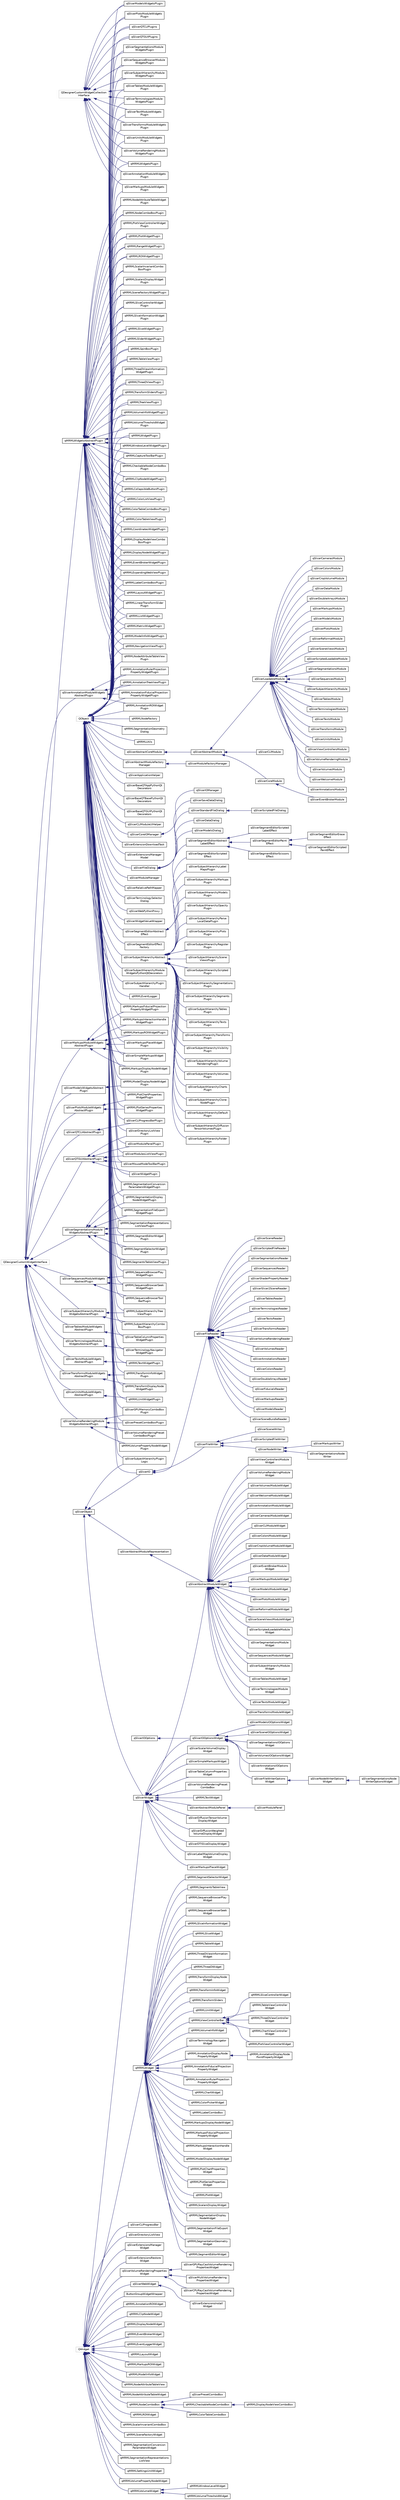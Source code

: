 digraph "Graphical Class Hierarchy"
{
  bgcolor="transparent";
  edge [fontname="Helvetica",fontsize="10",labelfontname="Helvetica",labelfontsize="10"];
  node [fontname="Helvetica",fontsize="10",shape=record];
  rankdir="LR";
  Node872 [label="QDesignerCustomWidgetCollection\lInterface",height=0.2,width=0.4,color="grey75"];
  Node872 -> Node703 [dir="back",color="midnightblue",fontsize="10",style="solid",fontname="Helvetica"];
  Node703 [label="qMRMLWidgetsPlugin",height=0.2,width=0.4,color="black",URL="$classqMRMLWidgetsPlugin.html"];
  Node872 -> Node737 [dir="back",color="midnightblue",fontsize="10",style="solid",fontname="Helvetica"];
  Node737 [label="qSlicerAnnotationModuleWidgets\lPlugin",height=0.2,width=0.4,color="black",URL="$classqSlicerAnnotationModuleWidgetsPlugin.html"];
  Node872 -> Node756 [dir="back",color="midnightblue",fontsize="10",style="solid",fontname="Helvetica"];
  Node756 [label="qSlicerMarkupsModuleWidgets\lPlugin",height=0.2,width=0.4,color="black",URL="$classqSlicerMarkupsModuleWidgetsPlugin.html"];
  Node872 -> Node758 [dir="back",color="midnightblue",fontsize="10",style="solid",fontname="Helvetica"];
  Node758 [label="qSlicerModelsWidgetsPlugin",height=0.2,width=0.4,color="black",URL="$classqSlicerModelsWidgetsPlugin.html"];
  Node872 -> Node763 [dir="back",color="midnightblue",fontsize="10",style="solid",fontname="Helvetica"];
  Node763 [label="qSlicerPlotsModuleWidgets\lPlugin",height=0.2,width=0.4,color="black",URL="$classqSlicerPlotsModuleWidgetsPlugin.html"];
  Node872 -> Node765 [dir="back",color="midnightblue",fontsize="10",style="solid",fontname="Helvetica"];
  Node765 [label="qSlicerQTCLIPlugins",height=0.2,width=0.4,color="black",URL="$classqSlicerQTCLIPlugins.html"];
  Node872 -> Node766 [dir="back",color="midnightblue",fontsize="10",style="solid",fontname="Helvetica"];
  Node766 [label="qSlicerQTGUIPlugins",height=0.2,width=0.4,color="black",URL="$classqSlicerQTGUIPlugins.html"];
  Node872 -> Node768 [dir="back",color="midnightblue",fontsize="10",style="solid",fontname="Helvetica"];
  Node768 [label="qSlicerSegmentationsModule\lWidgetsPlugin",height=0.2,width=0.4,color="black",URL="$classqSlicerSegmentationsModuleWidgetsPlugin.html"];
  Node872 -> Node778 [dir="back",color="midnightblue",fontsize="10",style="solid",fontname="Helvetica"];
  Node778 [label="qSlicerSequenceBrowserModule\lWidgetsPlugin",height=0.2,width=0.4,color="black",URL="$classqSlicerSequenceBrowserModuleWidgetsPlugin.html"];
  Node872 -> Node803 [dir="back",color="midnightblue",fontsize="10",style="solid",fontname="Helvetica"];
  Node803 [label="qSlicerSubjectHierarchyModule\lWidgetsPlugin",height=0.2,width=0.4,color="black",URL="$classqSlicerSubjectHierarchyModuleWidgetsPlugin.html"];
  Node872 -> Node807 [dir="back",color="midnightblue",fontsize="10",style="solid",fontname="Helvetica"];
  Node807 [label="qSlicerTablesModuleWidgets\lPlugin",height=0.2,width=0.4,color="black",URL="$classqSlicerTablesModuleWidgetsPlugin.html"];
  Node872 -> Node808 [dir="back",color="midnightblue",fontsize="10",style="solid",fontname="Helvetica"];
  Node808 [label="qSlicerTerminologiesModule\lWidgetsPlugin",height=0.2,width=0.4,color="black",URL="$classqSlicerTerminologiesModuleWidgetsPlugin.html"];
  Node872 -> Node811 [dir="back",color="midnightblue",fontsize="10",style="solid",fontname="Helvetica"];
  Node811 [label="qSlicerTextModuleWidgets\lPlugin",height=0.2,width=0.4,color="black",URL="$classqSlicerTextModuleWidgetsPlugin.html"];
  Node872 -> Node812 [dir="back",color="midnightblue",fontsize="10",style="solid",fontname="Helvetica"];
  Node812 [label="qSlicerTransformsModuleWidgets\lPlugin",height=0.2,width=0.4,color="black",URL="$classqSlicerTransformsModuleWidgetsPlugin.html"];
  Node872 -> Node813 [dir="back",color="midnightblue",fontsize="10",style="solid",fontname="Helvetica"];
  Node813 [label="qSlicerUnitsModuleWidgets\lPlugin",height=0.2,width=0.4,color="black",URL="$classqSlicerUnitsModuleWidgetsPlugin.html"];
  Node872 -> Node814 [dir="back",color="midnightblue",fontsize="10",style="solid",fontname="Helvetica"];
  Node814 [label="qSlicerVolumeRenderingModule\lWidgetsPlugin",height=0.2,width=0.4,color="black",URL="$classqSlicerVolumeRenderingModuleWidgetsPlugin.html"];
  Node855 [label="QDesignerCustomWidgetInterface",height=0.2,width=0.4,color="grey75"];
  Node855 -> Node856 [dir="back",color="midnightblue",fontsize="10",style="solid",fontname="Helvetica"];
  Node856 [label="qMRMLWidgetsAbstractPlugin",height=0.2,width=0.4,color="black",URL="$classqMRMLWidgetsAbstractPlugin.html"];
  Node856 -> Node633 [dir="back",color="midnightblue",fontsize="10",style="solid",fontname="Helvetica"];
  Node633 [label="qMRMLCaptureToolBarPlugin",height=0.2,width=0.4,color="black",URL="$classqMRMLCaptureToolBarPlugin.html"];
  Node856 -> Node634 [dir="back",color="midnightblue",fontsize="10",style="solid",fontname="Helvetica"];
  Node634 [label="qMRMLCheckableNodeComboBox\lPlugin",height=0.2,width=0.4,color="black",URL="$classqMRMLCheckableNodeComboBoxPlugin.html"];
  Node856 -> Node635 [dir="back",color="midnightblue",fontsize="10",style="solid",fontname="Helvetica"];
  Node635 [label="qMRMLClipNodeWidgetPlugin",height=0.2,width=0.4,color="black",URL="$classqMRMLClipNodeWidgetPlugin.html"];
  Node856 -> Node636 [dir="back",color="midnightblue",fontsize="10",style="solid",fontname="Helvetica"];
  Node636 [label="qMRMLCollapsibleButtonPlugin",height=0.2,width=0.4,color="black",URL="$classqMRMLCollapsibleButtonPlugin.html"];
  Node856 -> Node637 [dir="back",color="midnightblue",fontsize="10",style="solid",fontname="Helvetica"];
  Node637 [label="qMRMLColorListViewPlugin",height=0.2,width=0.4,color="black",URL="$classqMRMLColorListViewPlugin.html"];
  Node856 -> Node638 [dir="back",color="midnightblue",fontsize="10",style="solid",fontname="Helvetica"];
  Node638 [label="qMRMLColorTableComboBoxPlugin",height=0.2,width=0.4,color="black",URL="$classqMRMLColorTableComboBoxPlugin.html"];
  Node856 -> Node639 [dir="back",color="midnightblue",fontsize="10",style="solid",fontname="Helvetica"];
  Node639 [label="qMRMLColorTableViewPlugin",height=0.2,width=0.4,color="black",URL="$classqMRMLColorTableViewPlugin.html"];
  Node856 -> Node640 [dir="back",color="midnightblue",fontsize="10",style="solid",fontname="Helvetica"];
  Node640 [label="qMRMLCoordinatesWidgetPlugin",height=0.2,width=0.4,color="black",URL="$classqMRMLCoordinatesWidgetPlugin.html"];
  Node856 -> Node641 [dir="back",color="midnightblue",fontsize="10",style="solid",fontname="Helvetica"];
  Node641 [label="qMRMLDisplayNodeViewCombo\lBoxPlugin",height=0.2,width=0.4,color="black",URL="$classqMRMLDisplayNodeViewComboBoxPlugin.html"];
  Node856 -> Node642 [dir="back",color="midnightblue",fontsize="10",style="solid",fontname="Helvetica"];
  Node642 [label="qMRMLDisplayNodeWidgetPlugin",height=0.2,width=0.4,color="black",URL="$classqMRMLDisplayNodeWidgetPlugin.html"];
  Node856 -> Node643 [dir="back",color="midnightblue",fontsize="10",style="solid",fontname="Helvetica"];
  Node643 [label="qMRMLEventBrokerWidgetPlugin",height=0.2,width=0.4,color="black",URL="$classqMRMLEventBrokerWidgetPlugin.html"];
  Node856 -> Node645 [dir="back",color="midnightblue",fontsize="10",style="solid",fontname="Helvetica"];
  Node645 [label="qMRMLExpandingWebViewPlugin",height=0.2,width=0.4,color="black",URL="$classqMRMLExpandingWebViewPlugin.html"];
  Node856 -> Node646 [dir="back",color="midnightblue",fontsize="10",style="solid",fontname="Helvetica"];
  Node646 [label="qMRMLLabelComboBoxPlugin",height=0.2,width=0.4,color="black",URL="$classqMRMLLabelComboBoxPlugin.html"];
  Node856 -> Node647 [dir="back",color="midnightblue",fontsize="10",style="solid",fontname="Helvetica"];
  Node647 [label="qMRMLLayoutWidgetPlugin",height=0.2,width=0.4,color="black",URL="$classqMRMLLayoutWidgetPlugin.html"];
  Node856 -> Node648 [dir="back",color="midnightblue",fontsize="10",style="solid",fontname="Helvetica"];
  Node648 [label="qMRMLLinearTransformSlider\lPlugin",height=0.2,width=0.4,color="black",URL="$classqMRMLLinearTransformSliderPlugin.html"];
  Node856 -> Node649 [dir="back",color="midnightblue",fontsize="10",style="solid",fontname="Helvetica"];
  Node649 [label="qMRMLListWidgetPlugin",height=0.2,width=0.4,color="black",URL="$classqMRMLListWidgetPlugin.html"];
  Node856 -> Node654 [dir="back",color="midnightblue",fontsize="10",style="solid",fontname="Helvetica"];
  Node654 [label="qMRMLMatrixWidgetPlugin",height=0.2,width=0.4,color="black",URL="$classqMRMLMatrixWidgetPlugin.html"];
  Node856 -> Node656 [dir="back",color="midnightblue",fontsize="10",style="solid",fontname="Helvetica"];
  Node656 [label="qMRMLModelInfoWidgetPlugin",height=0.2,width=0.4,color="black",URL="$classqMRMLModelInfoWidgetPlugin.html"];
  Node856 -> Node657 [dir="back",color="midnightblue",fontsize="10",style="solid",fontname="Helvetica"];
  Node657 [label="qMRMLNavigationViewPlugin",height=0.2,width=0.4,color="black",URL="$classqMRMLNavigationViewPlugin.html"];
  Node856 -> Node658 [dir="back",color="midnightblue",fontsize="10",style="solid",fontname="Helvetica"];
  Node658 [label="qMRMLNodeAttributeTableView\lPlugin",height=0.2,width=0.4,color="black",URL="$classqMRMLNodeAttributeTableViewPlugin.html"];
  Node856 -> Node659 [dir="back",color="midnightblue",fontsize="10",style="solid",fontname="Helvetica"];
  Node659 [label="qMRMLNodeAttributeTableWidget\lPlugin",height=0.2,width=0.4,color="black",URL="$classqMRMLNodeAttributeTableWidgetPlugin.html"];
  Node856 -> Node660 [dir="back",color="midnightblue",fontsize="10",style="solid",fontname="Helvetica"];
  Node660 [label="qMRMLNodeComboBoxPlugin",height=0.2,width=0.4,color="black",URL="$classqMRMLNodeComboBoxPlugin.html"];
  Node856 -> Node664 [dir="back",color="midnightblue",fontsize="10",style="solid",fontname="Helvetica"];
  Node664 [label="qMRMLPlotViewControllerWidget\lPlugin",height=0.2,width=0.4,color="black",URL="$classqMRMLPlotViewControllerWidgetPlugin.html"];
  Node856 -> Node665 [dir="back",color="midnightblue",fontsize="10",style="solid",fontname="Helvetica"];
  Node665 [label="qMRMLPlotWidgetPlugin",height=0.2,width=0.4,color="black",URL="$classqMRMLPlotWidgetPlugin.html"];
  Node856 -> Node666 [dir="back",color="midnightblue",fontsize="10",style="solid",fontname="Helvetica"];
  Node666 [label="qMRMLRangeWidgetPlugin",height=0.2,width=0.4,color="black",URL="$classqMRMLRangeWidgetPlugin.html"];
  Node856 -> Node667 [dir="back",color="midnightblue",fontsize="10",style="solid",fontname="Helvetica"];
  Node667 [label="qMRMLROIWidgetPlugin",height=0.2,width=0.4,color="black",URL="$classqMRMLROIWidgetPlugin.html"];
  Node856 -> Node668 [dir="back",color="midnightblue",fontsize="10",style="solid",fontname="Helvetica"];
  Node668 [label="qMRMLScalarInvariantCombo\lBoxPlugin",height=0.2,width=0.4,color="black",URL="$classqMRMLScalarInvariantComboBoxPlugin.html"];
  Node856 -> Node669 [dir="back",color="midnightblue",fontsize="10",style="solid",fontname="Helvetica"];
  Node669 [label="qMRMLScalarsDisplayWidget\lPlugin",height=0.2,width=0.4,color="black",URL="$classqMRMLScalarsDisplayWidgetPlugin.html"];
  Node856 -> Node670 [dir="back",color="midnightblue",fontsize="10",style="solid",fontname="Helvetica"];
  Node670 [label="qMRMLSceneFactoryWidgetPlugin",height=0.2,width=0.4,color="black",URL="$classqMRMLSceneFactoryWidgetPlugin.html"];
  Node856 -> Node682 [dir="back",color="midnightblue",fontsize="10",style="solid",fontname="Helvetica"];
  Node682 [label="qMRMLSliceControllerWidget\lPlugin",height=0.2,width=0.4,color="black",URL="$classqMRMLSliceControllerWidgetPlugin.html"];
  Node856 -> Node683 [dir="back",color="midnightblue",fontsize="10",style="solid",fontname="Helvetica"];
  Node683 [label="qMRMLSliceInformationWidget\lPlugin",height=0.2,width=0.4,color="black",URL="$classqMRMLSliceInformationWidgetPlugin.html"];
  Node856 -> Node684 [dir="back",color="midnightblue",fontsize="10",style="solid",fontname="Helvetica"];
  Node684 [label="qMRMLSliceWidgetPlugin",height=0.2,width=0.4,color="black",URL="$classqMRMLSliceWidgetPlugin.html"];
  Node856 -> Node685 [dir="back",color="midnightblue",fontsize="10",style="solid",fontname="Helvetica"];
  Node685 [label="qMRMLSliderWidgetPlugin",height=0.2,width=0.4,color="black",URL="$classqMRMLSliderWidgetPlugin.html"];
  Node856 -> Node686 [dir="back",color="midnightblue",fontsize="10",style="solid",fontname="Helvetica"];
  Node686 [label="qMRMLSpinBoxPlugin",height=0.2,width=0.4,color="black",URL="$classqMRMLSpinBoxPlugin.html"];
  Node856 -> Node689 [dir="back",color="midnightblue",fontsize="10",style="solid",fontname="Helvetica"];
  Node689 [label="qMRMLTableViewPlugin",height=0.2,width=0.4,color="black",URL="$classqMRMLTableViewPlugin.html"];
  Node856 -> Node691 [dir="back",color="midnightblue",fontsize="10",style="solid",fontname="Helvetica"];
  Node691 [label="qMRMLThreeDViewInformation\lWidgetPlugin",height=0.2,width=0.4,color="black",URL="$classqMRMLThreeDViewInformationWidgetPlugin.html"];
  Node856 -> Node692 [dir="back",color="midnightblue",fontsize="10",style="solid",fontname="Helvetica"];
  Node692 [label="qMRMLThreeDViewPlugin",height=0.2,width=0.4,color="black",URL="$classqMRMLThreeDViewPlugin.html"];
  Node856 -> Node695 [dir="back",color="midnightblue",fontsize="10",style="solid",fontname="Helvetica"];
  Node695 [label="qMRMLTransformSlidersPlugin",height=0.2,width=0.4,color="black",URL="$classqMRMLTransformSlidersPlugin.html"];
  Node856 -> Node696 [dir="back",color="midnightblue",fontsize="10",style="solid",fontname="Helvetica"];
  Node696 [label="qMRMLTreeViewPlugin",height=0.2,width=0.4,color="black",URL="$classqMRMLTreeViewPlugin.html"];
  Node856 -> Node699 [dir="back",color="midnightblue",fontsize="10",style="solid",fontname="Helvetica"];
  Node699 [label="qMRMLVolumeInfoWidgetPlugin",height=0.2,width=0.4,color="black",URL="$classqMRMLVolumeInfoWidgetPlugin.html"];
  Node856 -> Node701 [dir="back",color="midnightblue",fontsize="10",style="solid",fontname="Helvetica"];
  Node701 [label="qMRMLVolumeThresholdWidget\lPlugin",height=0.2,width=0.4,color="black",URL="$classqMRMLVolumeThresholdWidgetPlugin.html"];
  Node856 -> Node702 [dir="back",color="midnightblue",fontsize="10",style="solid",fontname="Helvetica"];
  Node702 [label="qMRMLWidgetPlugin",height=0.2,width=0.4,color="black",URL="$classqMRMLWidgetPlugin.html"];
  Node856 -> Node704 [dir="back",color="midnightblue",fontsize="10",style="solid",fontname="Helvetica"];
  Node704 [label="qMRMLWindowLevelWidgetPlugin",height=0.2,width=0.4,color="black",URL="$classqMRMLWindowLevelWidgetPlugin.html"];
  Node855 -> Node857 [dir="back",color="midnightblue",fontsize="10",style="solid",fontname="Helvetica"];
  Node857 [label="qSlicerAnnotationModuleWidgets\lAbstractPlugin",height=0.2,width=0.4,color="black",URL="$classqSlicerAnnotationModuleWidgetsAbstractPlugin.html"];
  Node857 -> Node629 [dir="back",color="midnightblue",fontsize="10",style="solid",fontname="Helvetica"];
  Node629 [label="qMRMLAnnotationFiducialProjection\lPropertyWidgetPlugin",height=0.2,width=0.4,color="black",URL="$classqMRMLAnnotationFiducialProjectionPropertyWidgetPlugin.html"];
  Node857 -> Node630 [dir="back",color="midnightblue",fontsize="10",style="solid",fontname="Helvetica"];
  Node630 [label="qMRMLAnnotationROIWidget\lPlugin",height=0.2,width=0.4,color="black",URL="$classqMRMLAnnotationROIWidgetPlugin.html"];
  Node857 -> Node631 [dir="back",color="midnightblue",fontsize="10",style="solid",fontname="Helvetica"];
  Node631 [label="qMRMLAnnotationRulerProjection\lPropertyWidgetPlugin",height=0.2,width=0.4,color="black",URL="$classqMRMLAnnotationRulerProjectionPropertyWidgetPlugin.html"];
  Node857 -> Node632 [dir="back",color="midnightblue",fontsize="10",style="solid",fontname="Helvetica"];
  Node632 [label="qMRMLAnnotationTreeViewPlugin",height=0.2,width=0.4,color="black",URL="$classqMRMLAnnotationTreeViewPlugin.html"];
  Node855 -> Node858 [dir="back",color="midnightblue",fontsize="10",style="solid",fontname="Helvetica"];
  Node858 [label="qSlicerMarkupsModuleWidgets\lAbstractPlugin",height=0.2,width=0.4,color="black",URL="$classqSlicerMarkupsModuleWidgetsAbstractPlugin.html"];
  Node858 -> Node650 [dir="back",color="midnightblue",fontsize="10",style="solid",fontname="Helvetica"];
  Node650 [label="qMRMLMarkupsDisplayNodeWidget\lPlugin",height=0.2,width=0.4,color="black",URL="$classqMRMLMarkupsDisplayNodeWidgetPlugin.html"];
  Node858 -> Node651 [dir="back",color="midnightblue",fontsize="10",style="solid",fontname="Helvetica"];
  Node651 [label="qMRMLMarkupsFiducialProjection\lPropertyWidgetPlugin",height=0.2,width=0.4,color="black",URL="$classqMRMLMarkupsFiducialProjectionPropertyWidgetPlugin.html"];
  Node858 -> Node652 [dir="back",color="midnightblue",fontsize="10",style="solid",fontname="Helvetica"];
  Node652 [label="qMRMLMarkupsInteractionHandle\lWidgetPlugin",height=0.2,width=0.4,color="black",URL="$classqMRMLMarkupsInteractionHandleWidgetPlugin.html"];
  Node858 -> Node653 [dir="back",color="midnightblue",fontsize="10",style="solid",fontname="Helvetica"];
  Node653 [label="qMRMLMarkupsROIWidgetPlugin",height=0.2,width=0.4,color="black",URL="$classqMRMLMarkupsROIWidgetPlugin.html"];
  Node858 -> Node757 [dir="back",color="midnightblue",fontsize="10",style="solid",fontname="Helvetica"];
  Node757 [label="qSlicerMarkupsPlaceWidget\lPlugin",height=0.2,width=0.4,color="black",URL="$classqSlicerMarkupsPlaceWidgetPlugin.html"];
  Node858 -> Node779 [dir="back",color="midnightblue",fontsize="10",style="solid",fontname="Helvetica"];
  Node779 [label="qSlicerSimpleMarkupsWidget\lPlugin",height=0.2,width=0.4,color="black",URL="$classqSlicerSimpleMarkupsWidgetPlugin.html"];
  Node855 -> Node859 [dir="back",color="midnightblue",fontsize="10",style="solid",fontname="Helvetica"];
  Node859 [label="qSlicerModelsWidgetsAbstract\lPlugin",height=0.2,width=0.4,color="black",URL="$classqSlicerModelsWidgetsAbstractPlugin.html"];
  Node859 -> Node655 [dir="back",color="midnightblue",fontsize="10",style="solid",fontname="Helvetica"];
  Node655 [label="qMRMLModelDisplayNodeWidget\lPlugin",height=0.2,width=0.4,color="black",URL="$classqMRMLModelDisplayNodeWidgetPlugin.html"];
  Node855 -> Node860 [dir="back",color="midnightblue",fontsize="10",style="solid",fontname="Helvetica"];
  Node860 [label="qSlicerPlotsModuleWidgets\lAbstractPlugin",height=0.2,width=0.4,color="black",URL="$classqSlicerPlotsModuleWidgetsAbstractPlugin.html"];
  Node860 -> Node662 [dir="back",color="midnightblue",fontsize="10",style="solid",fontname="Helvetica"];
  Node662 [label="qMRMLPlotChartProperties\lWidgetPlugin",height=0.2,width=0.4,color="black",URL="$classqMRMLPlotChartPropertiesWidgetPlugin.html"];
  Node860 -> Node663 [dir="back",color="midnightblue",fontsize="10",style="solid",fontname="Helvetica"];
  Node663 [label="qMRMLPlotSeriesProperties\lWidgetPlugin",height=0.2,width=0.4,color="black",URL="$classqMRMLPlotSeriesPropertiesWidgetPlugin.html"];
  Node855 -> Node861 [dir="back",color="midnightblue",fontsize="10",style="solid",fontname="Helvetica"];
  Node861 [label="qSlicerQTCLIAbstractPlugin",height=0.2,width=0.4,color="black",URL="$classqSlicerQTCLIAbstractPlugin.html"];
  Node861 -> Node743 [dir="back",color="midnightblue",fontsize="10",style="solid",fontname="Helvetica"];
  Node743 [label="qSlicerCLIProgressBarPlugin",height=0.2,width=0.4,color="black",URL="$classqSlicerCLIProgressBarPlugin.html"];
  Node855 -> Node862 [dir="back",color="midnightblue",fontsize="10",style="solid",fontname="Helvetica"];
  Node862 [label="qSlicerQTGUIAbstractPlugin",height=0.2,width=0.4,color="black",URL="$classqSlicerQTGUIAbstractPlugin.html"];
  Node862 -> Node746 [dir="back",color="midnightblue",fontsize="10",style="solid",fontname="Helvetica"];
  Node746 [label="qSlicerDirectoryListView\lPlugin",height=0.2,width=0.4,color="black",URL="$classqSlicerDirectoryListViewPlugin.html"];
  Node862 -> Node760 [dir="back",color="midnightblue",fontsize="10",style="solid",fontname="Helvetica"];
  Node760 [label="qSlicerModulePanelPlugin",height=0.2,width=0.4,color="black",URL="$classqSlicerModulePanelPlugin.html"];
  Node862 -> Node761 [dir="back",color="midnightblue",fontsize="10",style="solid",fontname="Helvetica"];
  Node761 [label="qSlicerModulesListViewPlugin",height=0.2,width=0.4,color="black",URL="$classqSlicerModulesListViewPlugin.html"];
  Node862 -> Node762 [dir="back",color="midnightblue",fontsize="10",style="solid",fontname="Helvetica"];
  Node762 [label="qSlicerMouseModeToolBarPlugin",height=0.2,width=0.4,color="black",URL="$classqSlicerMouseModeToolBarPlugin.html"];
  Node862 -> Node817 [dir="back",color="midnightblue",fontsize="10",style="solid",fontname="Helvetica"];
  Node817 [label="qSlicerWidgetPlugin",height=0.2,width=0.4,color="black",URL="$classqSlicerWidgetPlugin.html"];
  Node855 -> Node863 [dir="back",color="midnightblue",fontsize="10",style="solid",fontname="Helvetica"];
  Node863 [label="qSlicerSegmentationsModule\lWidgetsAbstractPlugin",height=0.2,width=0.4,color="black",URL="$classqSlicerSegmentationsModuleWidgetsAbstractPlugin.html"];
  Node863 -> Node671 [dir="back",color="midnightblue",fontsize="10",style="solid",fontname="Helvetica"];
  Node671 [label="qMRMLSegmentationConversion\lParametersWidgetPlugin",height=0.2,width=0.4,color="black",URL="$classqMRMLSegmentationConversionParametersWidgetPlugin.html"];
  Node863 -> Node672 [dir="back",color="midnightblue",fontsize="10",style="solid",fontname="Helvetica"];
  Node672 [label="qMRMLSegmentationDisplay\lNodeWidgetPlugin",height=0.2,width=0.4,color="black",URL="$classqMRMLSegmentationDisplayNodeWidgetPlugin.html"];
  Node863 -> Node673 [dir="back",color="midnightblue",fontsize="10",style="solid",fontname="Helvetica"];
  Node673 [label="qMRMLSegmentationFileExport\lWidgetPlugin",height=0.2,width=0.4,color="black",URL="$classqMRMLSegmentationFileExportWidgetPlugin.html"];
  Node863 -> Node675 [dir="back",color="midnightblue",fontsize="10",style="solid",fontname="Helvetica"];
  Node675 [label="qMRMLSegmentationRepresentations\lListViewPlugin",height=0.2,width=0.4,color="black",URL="$classqMRMLSegmentationRepresentationsListViewPlugin.html"];
  Node863 -> Node676 [dir="back",color="midnightblue",fontsize="10",style="solid",fontname="Helvetica"];
  Node676 [label="qMRMLSegmentEditorWidget\lPlugin",height=0.2,width=0.4,color="black",URL="$classqMRMLSegmentEditorWidgetPlugin.html"];
  Node863 -> Node677 [dir="back",color="midnightblue",fontsize="10",style="solid",fontname="Helvetica"];
  Node677 [label="qMRMLSegmentSelectorWidget\lPlugin",height=0.2,width=0.4,color="black",URL="$classqMRMLSegmentSelectorWidgetPlugin.html"];
  Node863 -> Node678 [dir="back",color="midnightblue",fontsize="10",style="solid",fontname="Helvetica"];
  Node678 [label="qMRMLSegmentsTableViewPlugin",height=0.2,width=0.4,color="black",URL="$classqMRMLSegmentsTableViewPlugin.html"];
  Node855 -> Node864 [dir="back",color="midnightblue",fontsize="10",style="solid",fontname="Helvetica"];
  Node864 [label="qSlicerSequencesModuleWidgets\lAbstractPlugin",height=0.2,width=0.4,color="black",URL="$classqSlicerSequencesModuleWidgetsAbstractPlugin.html"];
  Node864 -> Node679 [dir="back",color="midnightblue",fontsize="10",style="solid",fontname="Helvetica"];
  Node679 [label="qMRMLSequenceBrowserPlay\lWidgetPlugin",height=0.2,width=0.4,color="black",URL="$classqMRMLSequenceBrowserPlayWidgetPlugin.html"];
  Node864 -> Node680 [dir="back",color="midnightblue",fontsize="10",style="solid",fontname="Helvetica"];
  Node680 [label="qMRMLSequenceBrowserSeek\lWidgetPlugin",height=0.2,width=0.4,color="black",URL="$classqMRMLSequenceBrowserSeekWidgetPlugin.html"];
  Node864 -> Node681 [dir="back",color="midnightblue",fontsize="10",style="solid",fontname="Helvetica"];
  Node681 [label="qMRMLSequenceBrowserTool\lBarPlugin",height=0.2,width=0.4,color="black",URL="$classqMRMLSequenceBrowserToolBarPlugin.html"];
  Node855 -> Node865 [dir="back",color="midnightblue",fontsize="10",style="solid",fontname="Helvetica"];
  Node865 [label="qSlicerSubjectHierarchyModule\lWidgetsAbstractPlugin",height=0.2,width=0.4,color="black",URL="$classqSlicerSubjectHierarchyModuleWidgetsAbstractPlugin.html"];
  Node865 -> Node687 [dir="back",color="midnightblue",fontsize="10",style="solid",fontname="Helvetica"];
  Node687 [label="qMRMLSubjectHierarchyCombo\lBoxPlugin",height=0.2,width=0.4,color="black",URL="$classqMRMLSubjectHierarchyComboBoxPlugin.html"];
  Node865 -> Node688 [dir="back",color="midnightblue",fontsize="10",style="solid",fontname="Helvetica"];
  Node688 [label="qMRMLSubjectHierarchyTree\lViewPlugin",height=0.2,width=0.4,color="black",URL="$classqMRMLSubjectHierarchyTreeViewPlugin.html"];
  Node855 -> Node866 [dir="back",color="midnightblue",fontsize="10",style="solid",fontname="Helvetica"];
  Node866 [label="qSlicerTablesModuleWidgets\lAbstractPlugin",height=0.2,width=0.4,color="black",URL="$classqSlicerTablesModuleWidgetsAbstractPlugin.html"];
  Node866 -> Node806 [dir="back",color="midnightblue",fontsize="10",style="solid",fontname="Helvetica"];
  Node806 [label="qSlicerTableColumnProperties\lWidgetPlugin",height=0.2,width=0.4,color="black",URL="$classqSlicerTableColumnPropertiesWidgetPlugin.html"];
  Node855 -> Node867 [dir="back",color="midnightblue",fontsize="10",style="solid",fontname="Helvetica"];
  Node867 [label="qSlicerTerminologiesModule\lWidgetsAbstractPlugin",height=0.2,width=0.4,color="black",URL="$classqSlicerTerminologiesModuleWidgetsAbstractPlugin.html"];
  Node867 -> Node809 [dir="back",color="midnightblue",fontsize="10",style="solid",fontname="Helvetica"];
  Node809 [label="qSlicerTerminologyNavigator\lWidgetPlugin",height=0.2,width=0.4,color="black",URL="$classqSlicerTerminologyNavigatorWidgetPlugin.html"];
  Node855 -> Node868 [dir="back",color="midnightblue",fontsize="10",style="solid",fontname="Helvetica"];
  Node868 [label="qSlicerTextsModuleWidgets\lAbstractPlugin",height=0.2,width=0.4,color="black",URL="$classqSlicerTextsModuleWidgetsAbstractPlugin.html"];
  Node868 -> Node690 [dir="back",color="midnightblue",fontsize="10",style="solid",fontname="Helvetica"];
  Node690 [label="qMRMLTextWidgetPlugin",height=0.2,width=0.4,color="black",URL="$classqMRMLTextWidgetPlugin.html"];
  Node855 -> Node869 [dir="back",color="midnightblue",fontsize="10",style="solid",fontname="Helvetica"];
  Node869 [label="qSlicerTransformsModuleWidgets\lAbstractPlugin",height=0.2,width=0.4,color="black",URL="$classqSlicerTransformsModuleWidgetsAbstractPlugin.html"];
  Node869 -> Node693 [dir="back",color="midnightblue",fontsize="10",style="solid",fontname="Helvetica"];
  Node693 [label="qMRMLTransformDisplayNode\lWidgetPlugin",height=0.2,width=0.4,color="black",URL="$classqMRMLTransformDisplayNodeWidgetPlugin.html"];
  Node869 -> Node694 [dir="back",color="midnightblue",fontsize="10",style="solid",fontname="Helvetica"];
  Node694 [label="qMRMLTransformInfoWidget\lPlugin",height=0.2,width=0.4,color="black",URL="$classqMRMLTransformInfoWidgetPlugin.html"];
  Node855 -> Node870 [dir="back",color="midnightblue",fontsize="10",style="solid",fontname="Helvetica"];
  Node870 [label="qSlicerUnitsModuleWidgets\lAbstractPlugin",height=0.2,width=0.4,color="black",URL="$classqSlicerUnitsModuleWidgetsAbstractPlugin.html"];
  Node870 -> Node697 [dir="back",color="midnightblue",fontsize="10",style="solid",fontname="Helvetica"];
  Node697 [label="qMRMLUnitWidgetPlugin",height=0.2,width=0.4,color="black",URL="$classqMRMLUnitWidgetPlugin.html"];
  Node855 -> Node871 [dir="back",color="midnightblue",fontsize="10",style="solid",fontname="Helvetica"];
  Node871 [label="qSlicerVolumeRenderingModule\lWidgetsAbstractPlugin",height=0.2,width=0.4,color="black",URL="$classqSlicerVolumeRenderingModuleWidgetsAbstractPlugin.html"];
  Node871 -> Node700 [dir="back",color="midnightblue",fontsize="10",style="solid",fontname="Helvetica"];
  Node700 [label="qMRMLVolumePropertyNodeWidget\lPlugin",height=0.2,width=0.4,color="black",URL="$classqMRMLVolumePropertyNodeWidgetPlugin.html"];
  Node871 -> Node755 [dir="back",color="midnightblue",fontsize="10",style="solid",fontname="Helvetica"];
  Node755 [label="qSlicerGPUMemoryComboBox\lPlugin",height=0.2,width=0.4,color="black",URL="$classqSlicerGPUMemoryComboBoxPlugin.html"];
  Node871 -> Node764 [dir="back",color="midnightblue",fontsize="10",style="solid",fontname="Helvetica"];
  Node764 [label="qSlicerPresetComboBoxPlugin",height=0.2,width=0.4,color="black",URL="$classqSlicerPresetComboBoxPlugin.html"];
  Node871 -> Node815 [dir="back",color="midnightblue",fontsize="10",style="solid",fontname="Helvetica"];
  Node815 [label="qSlicerVolumeRenderingPreset\lComboBoxPlugin",height=0.2,width=0.4,color="black",URL="$classqSlicerVolumeRenderingPresetComboBoxPlugin.html"];
  Node628 [label="QObject",height=0.2,width=0.4,color="grey75"];
  Node628 -> Node629 [dir="back",color="midnightblue",fontsize="10",style="solid",fontname="Helvetica"];
  Node628 -> Node630 [dir="back",color="midnightblue",fontsize="10",style="solid",fontname="Helvetica"];
  Node628 -> Node631 [dir="back",color="midnightblue",fontsize="10",style="solid",fontname="Helvetica"];
  Node628 -> Node632 [dir="back",color="midnightblue",fontsize="10",style="solid",fontname="Helvetica"];
  Node628 -> Node633 [dir="back",color="midnightblue",fontsize="10",style="solid",fontname="Helvetica"];
  Node628 -> Node634 [dir="back",color="midnightblue",fontsize="10",style="solid",fontname="Helvetica"];
  Node628 -> Node635 [dir="back",color="midnightblue",fontsize="10",style="solid",fontname="Helvetica"];
  Node628 -> Node636 [dir="back",color="midnightblue",fontsize="10",style="solid",fontname="Helvetica"];
  Node628 -> Node637 [dir="back",color="midnightblue",fontsize="10",style="solid",fontname="Helvetica"];
  Node628 -> Node638 [dir="back",color="midnightblue",fontsize="10",style="solid",fontname="Helvetica"];
  Node628 -> Node639 [dir="back",color="midnightblue",fontsize="10",style="solid",fontname="Helvetica"];
  Node628 -> Node640 [dir="back",color="midnightblue",fontsize="10",style="solid",fontname="Helvetica"];
  Node628 -> Node641 [dir="back",color="midnightblue",fontsize="10",style="solid",fontname="Helvetica"];
  Node628 -> Node642 [dir="back",color="midnightblue",fontsize="10",style="solid",fontname="Helvetica"];
  Node628 -> Node643 [dir="back",color="midnightblue",fontsize="10",style="solid",fontname="Helvetica"];
  Node628 -> Node644 [dir="back",color="midnightblue",fontsize="10",style="solid",fontname="Helvetica"];
  Node644 [label="qMRMLEventLogger",height=0.2,width=0.4,color="black",URL="$classqMRMLEventLogger.html"];
  Node628 -> Node645 [dir="back",color="midnightblue",fontsize="10",style="solid",fontname="Helvetica"];
  Node628 -> Node646 [dir="back",color="midnightblue",fontsize="10",style="solid",fontname="Helvetica"];
  Node628 -> Node647 [dir="back",color="midnightblue",fontsize="10",style="solid",fontname="Helvetica"];
  Node628 -> Node648 [dir="back",color="midnightblue",fontsize="10",style="solid",fontname="Helvetica"];
  Node628 -> Node649 [dir="back",color="midnightblue",fontsize="10",style="solid",fontname="Helvetica"];
  Node628 -> Node650 [dir="back",color="midnightblue",fontsize="10",style="solid",fontname="Helvetica"];
  Node628 -> Node651 [dir="back",color="midnightblue",fontsize="10",style="solid",fontname="Helvetica"];
  Node628 -> Node652 [dir="back",color="midnightblue",fontsize="10",style="solid",fontname="Helvetica"];
  Node628 -> Node653 [dir="back",color="midnightblue",fontsize="10",style="solid",fontname="Helvetica"];
  Node628 -> Node654 [dir="back",color="midnightblue",fontsize="10",style="solid",fontname="Helvetica"];
  Node628 -> Node655 [dir="back",color="midnightblue",fontsize="10",style="solid",fontname="Helvetica"];
  Node628 -> Node656 [dir="back",color="midnightblue",fontsize="10",style="solid",fontname="Helvetica"];
  Node628 -> Node657 [dir="back",color="midnightblue",fontsize="10",style="solid",fontname="Helvetica"];
  Node628 -> Node658 [dir="back",color="midnightblue",fontsize="10",style="solid",fontname="Helvetica"];
  Node628 -> Node659 [dir="back",color="midnightblue",fontsize="10",style="solid",fontname="Helvetica"];
  Node628 -> Node660 [dir="back",color="midnightblue",fontsize="10",style="solid",fontname="Helvetica"];
  Node628 -> Node661 [dir="back",color="midnightblue",fontsize="10",style="solid",fontname="Helvetica"];
  Node661 [label="qMRMLNodeFactory",height=0.2,width=0.4,color="black",URL="$classqMRMLNodeFactory.html"];
  Node628 -> Node662 [dir="back",color="midnightblue",fontsize="10",style="solid",fontname="Helvetica"];
  Node628 -> Node663 [dir="back",color="midnightblue",fontsize="10",style="solid",fontname="Helvetica"];
  Node628 -> Node664 [dir="back",color="midnightblue",fontsize="10",style="solid",fontname="Helvetica"];
  Node628 -> Node665 [dir="back",color="midnightblue",fontsize="10",style="solid",fontname="Helvetica"];
  Node628 -> Node666 [dir="back",color="midnightblue",fontsize="10",style="solid",fontname="Helvetica"];
  Node628 -> Node667 [dir="back",color="midnightblue",fontsize="10",style="solid",fontname="Helvetica"];
  Node628 -> Node668 [dir="back",color="midnightblue",fontsize="10",style="solid",fontname="Helvetica"];
  Node628 -> Node669 [dir="back",color="midnightblue",fontsize="10",style="solid",fontname="Helvetica"];
  Node628 -> Node670 [dir="back",color="midnightblue",fontsize="10",style="solid",fontname="Helvetica"];
  Node628 -> Node671 [dir="back",color="midnightblue",fontsize="10",style="solid",fontname="Helvetica"];
  Node628 -> Node672 [dir="back",color="midnightblue",fontsize="10",style="solid",fontname="Helvetica"];
  Node628 -> Node673 [dir="back",color="midnightblue",fontsize="10",style="solid",fontname="Helvetica"];
  Node628 -> Node674 [dir="back",color="midnightblue",fontsize="10",style="solid",fontname="Helvetica"];
  Node674 [label="qMRMLSegmentationGeometry\lDialog",height=0.2,width=0.4,color="black",URL="$classqMRMLSegmentationGeometryDialog.html",tooltip="Qt dialog for changing segmentation labelmap geometry. "];
  Node628 -> Node675 [dir="back",color="midnightblue",fontsize="10",style="solid",fontname="Helvetica"];
  Node628 -> Node676 [dir="back",color="midnightblue",fontsize="10",style="solid",fontname="Helvetica"];
  Node628 -> Node677 [dir="back",color="midnightblue",fontsize="10",style="solid",fontname="Helvetica"];
  Node628 -> Node678 [dir="back",color="midnightblue",fontsize="10",style="solid",fontname="Helvetica"];
  Node628 -> Node679 [dir="back",color="midnightblue",fontsize="10",style="solid",fontname="Helvetica"];
  Node628 -> Node680 [dir="back",color="midnightblue",fontsize="10",style="solid",fontname="Helvetica"];
  Node628 -> Node681 [dir="back",color="midnightblue",fontsize="10",style="solid",fontname="Helvetica"];
  Node628 -> Node682 [dir="back",color="midnightblue",fontsize="10",style="solid",fontname="Helvetica"];
  Node628 -> Node683 [dir="back",color="midnightblue",fontsize="10",style="solid",fontname="Helvetica"];
  Node628 -> Node684 [dir="back",color="midnightblue",fontsize="10",style="solid",fontname="Helvetica"];
  Node628 -> Node685 [dir="back",color="midnightblue",fontsize="10",style="solid",fontname="Helvetica"];
  Node628 -> Node686 [dir="back",color="midnightblue",fontsize="10",style="solid",fontname="Helvetica"];
  Node628 -> Node687 [dir="back",color="midnightblue",fontsize="10",style="solid",fontname="Helvetica"];
  Node628 -> Node688 [dir="back",color="midnightblue",fontsize="10",style="solid",fontname="Helvetica"];
  Node628 -> Node689 [dir="back",color="midnightblue",fontsize="10",style="solid",fontname="Helvetica"];
  Node628 -> Node690 [dir="back",color="midnightblue",fontsize="10",style="solid",fontname="Helvetica"];
  Node628 -> Node691 [dir="back",color="midnightblue",fontsize="10",style="solid",fontname="Helvetica"];
  Node628 -> Node692 [dir="back",color="midnightblue",fontsize="10",style="solid",fontname="Helvetica"];
  Node628 -> Node693 [dir="back",color="midnightblue",fontsize="10",style="solid",fontname="Helvetica"];
  Node628 -> Node694 [dir="back",color="midnightblue",fontsize="10",style="solid",fontname="Helvetica"];
  Node628 -> Node695 [dir="back",color="midnightblue",fontsize="10",style="solid",fontname="Helvetica"];
  Node628 -> Node696 [dir="back",color="midnightblue",fontsize="10",style="solid",fontname="Helvetica"];
  Node628 -> Node697 [dir="back",color="midnightblue",fontsize="10",style="solid",fontname="Helvetica"];
  Node628 -> Node698 [dir="back",color="midnightblue",fontsize="10",style="solid",fontname="Helvetica"];
  Node698 [label="qMRMLUtils",height=0.2,width=0.4,color="black",URL="$classqMRMLUtils.html"];
  Node628 -> Node699 [dir="back",color="midnightblue",fontsize="10",style="solid",fontname="Helvetica"];
  Node628 -> Node700 [dir="back",color="midnightblue",fontsize="10",style="solid",fontname="Helvetica"];
  Node628 -> Node701 [dir="back",color="midnightblue",fontsize="10",style="solid",fontname="Helvetica"];
  Node628 -> Node702 [dir="back",color="midnightblue",fontsize="10",style="solid",fontname="Helvetica"];
  Node628 -> Node703 [dir="back",color="midnightblue",fontsize="10",style="solid",fontname="Helvetica"];
  Node628 -> Node704 [dir="back",color="midnightblue",fontsize="10",style="solid",fontname="Helvetica"];
  Node628 -> Node705 [dir="back",color="midnightblue",fontsize="10",style="solid",fontname="Helvetica"];
  Node705 [label="qSlicerAbstractCoreModule",height=0.2,width=0.4,color="black",URL="$classqSlicerAbstractCoreModule.html",tooltip="qSlicerAbstractCoreModule is the base class of any module in Slicer. "];
  Node705 -> Node706 [dir="back",color="midnightblue",fontsize="10",style="solid",fontname="Helvetica"];
  Node706 [label="qSlicerAbstractModule",height=0.2,width=0.4,color="black",URL="$classqSlicerAbstractModule.html"];
  Node706 -> Node707 [dir="back",color="midnightblue",fontsize="10",style="solid",fontname="Helvetica"];
  Node707 [label="qSlicerCLIModule",height=0.2,width=0.4,color="black",URL="$classqSlicerCLIModule.html"];
  Node706 -> Node708 [dir="back",color="midnightblue",fontsize="10",style="solid",fontname="Helvetica"];
  Node708 [label="qSlicerCoreModule",height=0.2,width=0.4,color="black",URL="$classqSlicerCoreModule.html"];
  Node708 -> Node709 [dir="back",color="midnightblue",fontsize="10",style="solid",fontname="Helvetica"];
  Node709 [label="qSlicerEventBrokerModule",height=0.2,width=0.4,color="black",URL="$classqSlicerEventBrokerModule.html"];
  Node706 -> Node710 [dir="back",color="midnightblue",fontsize="10",style="solid",fontname="Helvetica"];
  Node710 [label="qSlicerLoadableModule",height=0.2,width=0.4,color="black",URL="$classqSlicerLoadableModule.html"];
  Node710 -> Node711 [dir="back",color="midnightblue",fontsize="10",style="solid",fontname="Helvetica"];
  Node711 [label="qSlicerAnnotationsModule",height=0.2,width=0.4,color="black",URL="$classqSlicerAnnotationsModule.html"];
  Node710 -> Node712 [dir="back",color="midnightblue",fontsize="10",style="solid",fontname="Helvetica"];
  Node712 [label="qSlicerCamerasModule",height=0.2,width=0.4,color="black",URL="$classqSlicerCamerasModule.html"];
  Node710 -> Node713 [dir="back",color="midnightblue",fontsize="10",style="solid",fontname="Helvetica"];
  Node713 [label="qSlicerColorsModule",height=0.2,width=0.4,color="black",URL="$classqSlicerColorsModule.html"];
  Node710 -> Node714 [dir="back",color="midnightblue",fontsize="10",style="solid",fontname="Helvetica"];
  Node714 [label="qSlicerCropVolumeModule",height=0.2,width=0.4,color="black",URL="$classqSlicerCropVolumeModule.html"];
  Node710 -> Node715 [dir="back",color="midnightblue",fontsize="10",style="solid",fontname="Helvetica"];
  Node715 [label="qSlicerDataModule",height=0.2,width=0.4,color="black",URL="$classqSlicerDataModule.html"];
  Node710 -> Node716 [dir="back",color="midnightblue",fontsize="10",style="solid",fontname="Helvetica"];
  Node716 [label="qSlicerDoubleArraysModule",height=0.2,width=0.4,color="black",URL="$classqSlicerDoubleArraysModule.html"];
  Node710 -> Node717 [dir="back",color="midnightblue",fontsize="10",style="solid",fontname="Helvetica"];
  Node717 [label="qSlicerMarkupsModule",height=0.2,width=0.4,color="black",URL="$classqSlicerMarkupsModule.html"];
  Node710 -> Node718 [dir="back",color="midnightblue",fontsize="10",style="solid",fontname="Helvetica"];
  Node718 [label="qSlicerModelsModule",height=0.2,width=0.4,color="black",URL="$classqSlicerModelsModule.html"];
  Node710 -> Node719 [dir="back",color="midnightblue",fontsize="10",style="solid",fontname="Helvetica"];
  Node719 [label="qSlicerPlotsModule",height=0.2,width=0.4,color="black",URL="$classqSlicerPlotsModule.html"];
  Node710 -> Node720 [dir="back",color="midnightblue",fontsize="10",style="solid",fontname="Helvetica"];
  Node720 [label="qSlicerReformatModule",height=0.2,width=0.4,color="black",URL="$classqSlicerReformatModule.html"];
  Node710 -> Node721 [dir="back",color="midnightblue",fontsize="10",style="solid",fontname="Helvetica"];
  Node721 [label="qSlicerSceneViewsModule",height=0.2,width=0.4,color="black",URL="$classqSlicerSceneViewsModule.html"];
  Node710 -> Node722 [dir="back",color="midnightblue",fontsize="10",style="solid",fontname="Helvetica"];
  Node722 [label="qSlicerScriptedLoadableModule",height=0.2,width=0.4,color="black",URL="$classqSlicerScriptedLoadableModule.html"];
  Node710 -> Node723 [dir="back",color="midnightblue",fontsize="10",style="solid",fontname="Helvetica"];
  Node723 [label="qSlicerSegmentationsModule",height=0.2,width=0.4,color="black",URL="$classqSlicerSegmentationsModule.html"];
  Node710 -> Node724 [dir="back",color="midnightblue",fontsize="10",style="solid",fontname="Helvetica"];
  Node724 [label="qSlicerSequencesModule",height=0.2,width=0.4,color="black",URL="$classqSlicerSequencesModule.html"];
  Node710 -> Node725 [dir="back",color="midnightblue",fontsize="10",style="solid",fontname="Helvetica"];
  Node725 [label="qSlicerSubjectHierarchyModule",height=0.2,width=0.4,color="black",URL="$classqSlicerSubjectHierarchyModule.html"];
  Node710 -> Node726 [dir="back",color="midnightblue",fontsize="10",style="solid",fontname="Helvetica"];
  Node726 [label="qSlicerTablesModule",height=0.2,width=0.4,color="black",URL="$classqSlicerTablesModule.html"];
  Node710 -> Node727 [dir="back",color="midnightblue",fontsize="10",style="solid",fontname="Helvetica"];
  Node727 [label="qSlicerTerminologiesModule",height=0.2,width=0.4,color="black",URL="$classqSlicerTerminologiesModule.html"];
  Node710 -> Node728 [dir="back",color="midnightblue",fontsize="10",style="solid",fontname="Helvetica"];
  Node728 [label="qSlicerTextsModule",height=0.2,width=0.4,color="black",URL="$classqSlicerTextsModule.html"];
  Node710 -> Node729 [dir="back",color="midnightblue",fontsize="10",style="solid",fontname="Helvetica"];
  Node729 [label="qSlicerTransformsModule",height=0.2,width=0.4,color="black",URL="$classqSlicerTransformsModule.html"];
  Node710 -> Node730 [dir="back",color="midnightblue",fontsize="10",style="solid",fontname="Helvetica"];
  Node730 [label="qSlicerUnitsModule",height=0.2,width=0.4,color="black",URL="$classqSlicerUnitsModule.html"];
  Node710 -> Node731 [dir="back",color="midnightblue",fontsize="10",style="solid",fontname="Helvetica"];
  Node731 [label="qSlicerViewControllersModule",height=0.2,width=0.4,color="black",URL="$classqSlicerViewControllersModule.html"];
  Node710 -> Node732 [dir="back",color="midnightblue",fontsize="10",style="solid",fontname="Helvetica"];
  Node732 [label="qSlicerVolumeRenderingModule",height=0.2,width=0.4,color="black",URL="$classqSlicerVolumeRenderingModule.html"];
  Node710 -> Node733 [dir="back",color="midnightblue",fontsize="10",style="solid",fontname="Helvetica"];
  Node733 [label="qSlicerVolumesModule",height=0.2,width=0.4,color="black",URL="$classqSlicerVolumesModule.html"];
  Node710 -> Node734 [dir="back",color="midnightblue",fontsize="10",style="solid",fontname="Helvetica"];
  Node734 [label="qSlicerWelcomeModule",height=0.2,width=0.4,color="black",URL="$classqSlicerWelcomeModule.html"];
  Node628 -> Node735 [dir="back",color="midnightblue",fontsize="10",style="solid",fontname="Helvetica"];
  Node735 [label="qSlicerAbstractModuleFactory\lManager",height=0.2,width=0.4,color="black",URL="$classqSlicerAbstractModuleFactoryManager.html"];
  Node735 -> Node736 [dir="back",color="midnightblue",fontsize="10",style="solid",fontname="Helvetica"];
  Node736 [label="qSlicerModuleFactoryManager",height=0.2,width=0.4,color="black",URL="$classqSlicerModuleFactoryManager.html"];
  Node628 -> Node737 [dir="back",color="midnightblue",fontsize="10",style="solid",fontname="Helvetica"];
  Node628 -> Node738 [dir="back",color="midnightblue",fontsize="10",style="solid",fontname="Helvetica"];
  Node738 [label="qSlicerApplicationHelper",height=0.2,width=0.4,color="black",URL="$classqSlicerApplicationHelper.html"];
  Node628 -> Node739 [dir="back",color="midnightblue",fontsize="10",style="solid",fontname="Helvetica"];
  Node739 [label="qSlicerBaseQTAppPythonQt\lDecorators",height=0.2,width=0.4,color="black",URL="$classqSlicerBaseQTAppPythonQtDecorators.html"];
  Node628 -> Node740 [dir="back",color="midnightblue",fontsize="10",style="solid",fontname="Helvetica"];
  Node740 [label="qSlicerBaseQTBasePythonQt\lDecorators",height=0.2,width=0.4,color="black",URL="$classqSlicerBaseQTBasePythonQtDecorators.html"];
  Node628 -> Node741 [dir="back",color="midnightblue",fontsize="10",style="solid",fontname="Helvetica"];
  Node741 [label="qSlicerBaseQTGUIPythonQt\lDecorators",height=0.2,width=0.4,color="black",URL="$classqSlicerBaseQTGUIPythonQtDecorators.html"];
  Node628 -> Node742 [dir="back",color="midnightblue",fontsize="10",style="solid",fontname="Helvetica"];
  Node742 [label="qSlicerCLIModuleUIHelper",height=0.2,width=0.4,color="black",URL="$classqSlicerCLIModuleUIHelper.html"];
  Node628 -> Node743 [dir="back",color="midnightblue",fontsize="10",style="solid",fontname="Helvetica"];
  Node628 -> Node744 [dir="back",color="midnightblue",fontsize="10",style="solid",fontname="Helvetica"];
  Node744 [label="qSlicerCoreIOManager",height=0.2,width=0.4,color="black",URL="$classqSlicerCoreIOManager.html"];
  Node744 -> Node745 [dir="back",color="midnightblue",fontsize="10",style="solid",fontname="Helvetica"];
  Node745 [label="qSlicerIOManager",height=0.2,width=0.4,color="black",URL="$classqSlicerIOManager.html"];
  Node628 -> Node746 [dir="back",color="midnightblue",fontsize="10",style="solid",fontname="Helvetica"];
  Node628 -> Node747 [dir="back",color="midnightblue",fontsize="10",style="solid",fontname="Helvetica"];
  Node747 [label="qSlicerExtensionDownloadTask",height=0.2,width=0.4,color="black",URL="$classqSlicerExtensionDownloadTask.html"];
  Node628 -> Node748 [dir="back",color="midnightblue",fontsize="10",style="solid",fontname="Helvetica"];
  Node748 [label="qSlicerExtensionsManager\lModel",height=0.2,width=0.4,color="black",URL="$classqSlicerExtensionsManagerModel.html"];
  Node628 -> Node749 [dir="back",color="midnightblue",fontsize="10",style="solid",fontname="Helvetica"];
  Node749 [label="qSlicerFileDialog",height=0.2,width=0.4,color="black",URL="$classqSlicerFileDialog.html"];
  Node749 -> Node750 [dir="back",color="midnightblue",fontsize="10",style="solid",fontname="Helvetica"];
  Node750 [label="qSlicerDataDialog",height=0.2,width=0.4,color="black",URL="$classqSlicerDataDialog.html"];
  Node749 -> Node751 [dir="back",color="midnightblue",fontsize="10",style="solid",fontname="Helvetica"];
  Node751 [label="qSlicerModelsDialog",height=0.2,width=0.4,color="black",URL="$classqSlicerModelsDialog.html"];
  Node749 -> Node752 [dir="back",color="midnightblue",fontsize="10",style="solid",fontname="Helvetica"];
  Node752 [label="qSlicerSaveDataDialog",height=0.2,width=0.4,color="black",URL="$classqSlicerSaveDataDialog.html"];
  Node749 -> Node753 [dir="back",color="midnightblue",fontsize="10",style="solid",fontname="Helvetica"];
  Node753 [label="qSlicerStandardFileDialog",height=0.2,width=0.4,color="black",URL="$classqSlicerStandardFileDialog.html"];
  Node753 -> Node754 [dir="back",color="midnightblue",fontsize="10",style="solid",fontname="Helvetica"];
  Node754 [label="qSlicerScriptedFileDialog",height=0.2,width=0.4,color="black",URL="$classqSlicerScriptedFileDialog.html"];
  Node628 -> Node755 [dir="back",color="midnightblue",fontsize="10",style="solid",fontname="Helvetica"];
  Node628 -> Node596 [dir="back",color="midnightblue",fontsize="10",style="solid",fontname="Helvetica"];
  Node596 [label="qSlicerIO",height=0.2,width=0.4,color="black",URL="$classqSlicerIO.html",tooltip="Base class for qSlicerFileReader and qSlicerFileWriter. "];
  Node596 -> Node597 [dir="back",color="midnightblue",fontsize="10",style="solid",fontname="Helvetica"];
  Node597 [label="qSlicerFileReader",height=0.2,width=0.4,color="black",URL="$classqSlicerFileReader.html"];
  Node597 -> Node598 [dir="back",color="midnightblue",fontsize="10",style="solid",fontname="Helvetica"];
  Node598 [label="qSlicerAnnotationsReader",height=0.2,width=0.4,color="black",URL="$classqSlicerAnnotationsReader.html"];
  Node597 -> Node599 [dir="back",color="midnightblue",fontsize="10",style="solid",fontname="Helvetica"];
  Node599 [label="qSlicerColorsReader",height=0.2,width=0.4,color="black",URL="$classqSlicerColorsReader.html"];
  Node597 -> Node600 [dir="back",color="midnightblue",fontsize="10",style="solid",fontname="Helvetica"];
  Node600 [label="qSlicerDoubleArraysReader",height=0.2,width=0.4,color="black",URL="$classqSlicerDoubleArraysReader.html"];
  Node597 -> Node601 [dir="back",color="midnightblue",fontsize="10",style="solid",fontname="Helvetica"];
  Node601 [label="qSlicerFiducialsReader",height=0.2,width=0.4,color="black",URL="$classqSlicerFiducialsReader.html"];
  Node597 -> Node602 [dir="back",color="midnightblue",fontsize="10",style="solid",fontname="Helvetica"];
  Node602 [label="qSlicerMarkupsReader",height=0.2,width=0.4,color="black",URL="$classqSlicerMarkupsReader.html"];
  Node597 -> Node603 [dir="back",color="midnightblue",fontsize="10",style="solid",fontname="Helvetica"];
  Node603 [label="qSlicerModelsReader",height=0.2,width=0.4,color="black",URL="$classqSlicerModelsReader.html"];
  Node597 -> Node604 [dir="back",color="midnightblue",fontsize="10",style="solid",fontname="Helvetica"];
  Node604 [label="qSlicerSceneBundleReader",height=0.2,width=0.4,color="black",URL="$classqSlicerSceneBundleReader.html"];
  Node597 -> Node605 [dir="back",color="midnightblue",fontsize="10",style="solid",fontname="Helvetica"];
  Node605 [label="qSlicerSceneReader",height=0.2,width=0.4,color="black",URL="$classqSlicerSceneReader.html"];
  Node597 -> Node606 [dir="back",color="midnightblue",fontsize="10",style="solid",fontname="Helvetica"];
  Node606 [label="qSlicerScriptedFileReader",height=0.2,width=0.4,color="black",URL="$classqSlicerScriptedFileReader.html"];
  Node597 -> Node607 [dir="back",color="midnightblue",fontsize="10",style="solid",fontname="Helvetica"];
  Node607 [label="qSlicerSegmentationsReader",height=0.2,width=0.4,color="black",URL="$classqSlicerSegmentationsReader.html"];
  Node597 -> Node608 [dir="back",color="midnightblue",fontsize="10",style="solid",fontname="Helvetica"];
  Node608 [label="qSlicerSequencesReader",height=0.2,width=0.4,color="black",URL="$classqSlicerSequencesReader.html"];
  Node597 -> Node609 [dir="back",color="midnightblue",fontsize="10",style="solid",fontname="Helvetica"];
  Node609 [label="qSlicerShaderPropertyReader",height=0.2,width=0.4,color="black",URL="$classqSlicerShaderPropertyReader.html"];
  Node597 -> Node610 [dir="back",color="midnightblue",fontsize="10",style="solid",fontname="Helvetica"];
  Node610 [label="qSlicerSlicer2SceneReader",height=0.2,width=0.4,color="black",URL="$classqSlicerSlicer2SceneReader.html"];
  Node597 -> Node611 [dir="back",color="midnightblue",fontsize="10",style="solid",fontname="Helvetica"];
  Node611 [label="qSlicerTablesReader",height=0.2,width=0.4,color="black",URL="$classqSlicerTablesReader.html"];
  Node597 -> Node612 [dir="back",color="midnightblue",fontsize="10",style="solid",fontname="Helvetica"];
  Node612 [label="qSlicerTerminologiesReader",height=0.2,width=0.4,color="black",URL="$classqSlicerTerminologiesReader.html"];
  Node597 -> Node613 [dir="back",color="midnightblue",fontsize="10",style="solid",fontname="Helvetica"];
  Node613 [label="qSlicerTextsReader",height=0.2,width=0.4,color="black",URL="$classqSlicerTextsReader.html"];
  Node597 -> Node614 [dir="back",color="midnightblue",fontsize="10",style="solid",fontname="Helvetica"];
  Node614 [label="qSlicerTransformsReader",height=0.2,width=0.4,color="black",URL="$classqSlicerTransformsReader.html"];
  Node597 -> Node615 [dir="back",color="midnightblue",fontsize="10",style="solid",fontname="Helvetica"];
  Node615 [label="qSlicerVolumeRenderingReader",height=0.2,width=0.4,color="black",URL="$classqSlicerVolumeRenderingReader.html"];
  Node597 -> Node616 [dir="back",color="midnightblue",fontsize="10",style="solid",fontname="Helvetica"];
  Node616 [label="qSlicerVolumesReader",height=0.2,width=0.4,color="black",URL="$classqSlicerVolumesReader.html"];
  Node596 -> Node617 [dir="back",color="midnightblue",fontsize="10",style="solid",fontname="Helvetica"];
  Node617 [label="qSlicerFileWriter",height=0.2,width=0.4,color="black",URL="$classqSlicerFileWriter.html"];
  Node617 -> Node618 [dir="back",color="midnightblue",fontsize="10",style="solid",fontname="Helvetica"];
  Node618 [label="qSlicerNodeWriter",height=0.2,width=0.4,color="black",URL="$classqSlicerNodeWriter.html",tooltip="Utility class that is ready to use for most of the nodes. "];
  Node618 -> Node619 [dir="back",color="midnightblue",fontsize="10",style="solid",fontname="Helvetica"];
  Node619 [label="qSlicerMarkupsWriter",height=0.2,width=0.4,color="black",URL="$classqSlicerMarkupsWriter.html",tooltip="Utility class that offers writing of markups in both json format, regardless of the current storage n..."];
  Node618 -> Node620 [dir="back",color="midnightblue",fontsize="10",style="solid",fontname="Helvetica"];
  Node620 [label="qSlicerSegmentationsNode\lWriter",height=0.2,width=0.4,color="black",URL="$classqSlicerSegmentationsNodeWriter.html",tooltip="Utility class that is ready to use for most of the nodes. "];
  Node617 -> Node621 [dir="back",color="midnightblue",fontsize="10",style="solid",fontname="Helvetica"];
  Node621 [label="qSlicerSceneWriter",height=0.2,width=0.4,color="black",URL="$classqSlicerSceneWriter.html"];
  Node617 -> Node622 [dir="back",color="midnightblue",fontsize="10",style="solid",fontname="Helvetica"];
  Node622 [label="qSlicerScriptedFileWriter",height=0.2,width=0.4,color="black",URL="$classqSlicerScriptedFileWriter.html"];
  Node628 -> Node756 [dir="back",color="midnightblue",fontsize="10",style="solid",fontname="Helvetica"];
  Node628 -> Node757 [dir="back",color="midnightblue",fontsize="10",style="solid",fontname="Helvetica"];
  Node628 -> Node758 [dir="back",color="midnightblue",fontsize="10",style="solid",fontname="Helvetica"];
  Node628 -> Node759 [dir="back",color="midnightblue",fontsize="10",style="solid",fontname="Helvetica"];
  Node759 [label="qSlicerModuleManager",height=0.2,width=0.4,color="black",URL="$classqSlicerModuleManager.html"];
  Node628 -> Node760 [dir="back",color="midnightblue",fontsize="10",style="solid",fontname="Helvetica"];
  Node628 -> Node761 [dir="back",color="midnightblue",fontsize="10",style="solid",fontname="Helvetica"];
  Node628 -> Node762 [dir="back",color="midnightblue",fontsize="10",style="solid",fontname="Helvetica"];
  Node628 -> Node763 [dir="back",color="midnightblue",fontsize="10",style="solid",fontname="Helvetica"];
  Node628 -> Node764 [dir="back",color="midnightblue",fontsize="10",style="solid",fontname="Helvetica"];
  Node628 -> Node765 [dir="back",color="midnightblue",fontsize="10",style="solid",fontname="Helvetica"];
  Node628 -> Node766 [dir="back",color="midnightblue",fontsize="10",style="solid",fontname="Helvetica"];
  Node628 -> Node767 [dir="back",color="midnightblue",fontsize="10",style="solid",fontname="Helvetica"];
  Node767 [label="qSlicerRelativePathMapper",height=0.2,width=0.4,color="black",URL="$classqSlicerRelativePathMapper.html"];
  Node628 -> Node768 [dir="back",color="midnightblue",fontsize="10",style="solid",fontname="Helvetica"];
  Node628 -> Node769 [dir="back",color="midnightblue",fontsize="10",style="solid",fontname="Helvetica"];
  Node769 [label="qSlicerSegmentEditorAbstract\lEffect",height=0.2,width=0.4,color="black",URL="$classqSlicerSegmentEditorAbstractEffect.html",tooltip="Abstract class for segment editor effects. "];
  Node769 -> Node770 [dir="back",color="midnightblue",fontsize="10",style="solid",fontname="Helvetica"];
  Node770 [label="qSlicerSegmentEditorAbstract\lLabelEffect",height=0.2,width=0.4,color="black",URL="$classqSlicerSegmentEditorAbstractLabelEffect.html",tooltip="Base class for all \"label\" effects. "];
  Node770 -> Node771 [dir="back",color="midnightblue",fontsize="10",style="solid",fontname="Helvetica"];
  Node771 [label="qSlicerSegmentEditorPaint\lEffect",height=0.2,width=0.4,color="black",URL="$classqSlicerSegmentEditorPaintEffect.html"];
  Node771 -> Node772 [dir="back",color="midnightblue",fontsize="10",style="solid",fontname="Helvetica"];
  Node772 [label="qSlicerSegmentEditorErase\lEffect",height=0.2,width=0.4,color="black",URL="$classqSlicerSegmentEditorEraseEffect.html"];
  Node771 -> Node773 [dir="back",color="midnightblue",fontsize="10",style="solid",fontname="Helvetica"];
  Node773 [label="qSlicerSegmentEditorScripted\lPaintEffect",height=0.2,width=0.4,color="black",URL="$classqSlicerSegmentEditorScriptedPaintEffect.html",tooltip="Scripted abstract effect for implementing paint effects in python. "];
  Node770 -> Node774 [dir="back",color="midnightblue",fontsize="10",style="solid",fontname="Helvetica"];
  Node774 [label="qSlicerSegmentEditorScissors\lEffect",height=0.2,width=0.4,color="black",URL="$classqSlicerSegmentEditorScissorsEffect.html"];
  Node770 -> Node775 [dir="back",color="midnightblue",fontsize="10",style="solid",fontname="Helvetica"];
  Node775 [label="qSlicerSegmentEditorScripted\lLabelEffect",height=0.2,width=0.4,color="black",URL="$classqSlicerSegmentEditorScriptedLabelEffect.html",tooltip="Scripted abstract effect for implementing label effects in python. "];
  Node769 -> Node776 [dir="back",color="midnightblue",fontsize="10",style="solid",fontname="Helvetica"];
  Node776 [label="qSlicerSegmentEditorScripted\lEffect",height=0.2,width=0.4,color="black",URL="$classqSlicerSegmentEditorScriptedEffect.html",tooltip="Scripted abstract effect for implementing segment editor effects in python. "];
  Node628 -> Node777 [dir="back",color="midnightblue",fontsize="10",style="solid",fontname="Helvetica"];
  Node777 [label="qSlicerSegmentEditorEffect\lFactory",height=0.2,width=0.4,color="black",URL="$classqSlicerSegmentEditorEffectFactory.html",tooltip="Singleton class managing segment editor effect plugins. "];
  Node628 -> Node778 [dir="back",color="midnightblue",fontsize="10",style="solid",fontname="Helvetica"];
  Node628 -> Node779 [dir="back",color="midnightblue",fontsize="10",style="solid",fontname="Helvetica"];
  Node628 -> Node780 [dir="back",color="midnightblue",fontsize="10",style="solid",fontname="Helvetica"];
  Node780 [label="qSlicerSubjectHierarchyAbstract\lPlugin",height=0.2,width=0.4,color="black",URL="$classqSlicerSubjectHierarchyAbstractPlugin.html",tooltip="Abstract plugin for handling Subject Hierarchy items. "];
  Node780 -> Node781 [dir="back",color="midnightblue",fontsize="10",style="solid",fontname="Helvetica"];
  Node781 [label="qSlicerSubjectHierarchyCharts\lPlugin",height=0.2,width=0.4,color="black",URL="$classqSlicerSubjectHierarchyChartsPlugin.html"];
  Node780 -> Node782 [dir="back",color="midnightblue",fontsize="10",style="solid",fontname="Helvetica"];
  Node782 [label="qSlicerSubjectHierarchyClone\lNodePlugin",height=0.2,width=0.4,color="black",URL="$classqSlicerSubjectHierarchyCloneNodePlugin.html"];
  Node780 -> Node783 [dir="back",color="midnightblue",fontsize="10",style="solid",fontname="Helvetica"];
  Node783 [label="qSlicerSubjectHierarchyDefault\lPlugin",height=0.2,width=0.4,color="black",URL="$classqSlicerSubjectHierarchyDefaultPlugin.html",tooltip="Default Subject Hierarchy plugin to exercise features of the abstract plugin. This plugin must not be..."];
  Node780 -> Node784 [dir="back",color="midnightblue",fontsize="10",style="solid",fontname="Helvetica"];
  Node784 [label="qSlicerSubjectHierarchyDiffusion\lTensorVolumesPlugin",height=0.2,width=0.4,color="black",URL="$classqSlicerSubjectHierarchyDiffusionTensorVolumesPlugin.html"];
  Node780 -> Node785 [dir="back",color="midnightblue",fontsize="10",style="solid",fontname="Helvetica"];
  Node785 [label="qSlicerSubjectHierarchyFolder\lPlugin",height=0.2,width=0.4,color="black",URL="$classqSlicerSubjectHierarchyFolderPlugin.html",tooltip="Subject hierarchy folder plugin. "];
  Node780 -> Node786 [dir="back",color="midnightblue",fontsize="10",style="solid",fontname="Helvetica"];
  Node786 [label="qSlicerSubjectHierarchyLabel\lMapsPlugin",height=0.2,width=0.4,color="black",URL="$classqSlicerSubjectHierarchyLabelMapsPlugin.html"];
  Node780 -> Node787 [dir="back",color="midnightblue",fontsize="10",style="solid",fontname="Helvetica"];
  Node787 [label="qSlicerSubjectHierarchyMarkups\lPlugin",height=0.2,width=0.4,color="black",URL="$classqSlicerSubjectHierarchyMarkupsPlugin.html"];
  Node780 -> Node788 [dir="back",color="midnightblue",fontsize="10",style="solid",fontname="Helvetica"];
  Node788 [label="qSlicerSubjectHierarchyModels\lPlugin",height=0.2,width=0.4,color="black",URL="$classqSlicerSubjectHierarchyModelsPlugin.html"];
  Node780 -> Node789 [dir="back",color="midnightblue",fontsize="10",style="solid",fontname="Helvetica"];
  Node789 [label="qSlicerSubjectHierarchyOpacity\lPlugin",height=0.2,width=0.4,color="black",URL="$classqSlicerSubjectHierarchyOpacityPlugin.html"];
  Node780 -> Node790 [dir="back",color="midnightblue",fontsize="10",style="solid",fontname="Helvetica"];
  Node790 [label="qSlicerSubjectHierarchyParse\lLocalDataPlugin",height=0.2,width=0.4,color="black",URL="$classqSlicerSubjectHierarchyParseLocalDataPlugin.html"];
  Node780 -> Node791 [dir="back",color="midnightblue",fontsize="10",style="solid",fontname="Helvetica"];
  Node791 [label="qSlicerSubjectHierarchyPlots\lPlugin",height=0.2,width=0.4,color="black",URL="$classqSlicerSubjectHierarchyPlotsPlugin.html"];
  Node780 -> Node792 [dir="back",color="midnightblue",fontsize="10",style="solid",fontname="Helvetica"];
  Node792 [label="qSlicerSubjectHierarchyRegister\lPlugin",height=0.2,width=0.4,color="black",URL="$classqSlicerSubjectHierarchyRegisterPlugin.html"];
  Node780 -> Node793 [dir="back",color="midnightblue",fontsize="10",style="solid",fontname="Helvetica"];
  Node793 [label="qSlicerSubjectHierarchyScene\lViewsPlugin",height=0.2,width=0.4,color="black",URL="$classqSlicerSubjectHierarchySceneViewsPlugin.html"];
  Node780 -> Node794 [dir="back",color="midnightblue",fontsize="10",style="solid",fontname="Helvetica"];
  Node794 [label="qSlicerSubjectHierarchyScripted\lPlugin",height=0.2,width=0.4,color="black",URL="$classqSlicerSubjectHierarchyScriptedPlugin.html",tooltip="Scripted abstract plugin for handling subject hierarchy items or providing actions for items..."];
  Node780 -> Node795 [dir="back",color="midnightblue",fontsize="10",style="solid",fontname="Helvetica"];
  Node795 [label="qSlicerSubjectHierarchySegmentations\lPlugin",height=0.2,width=0.4,color="black",URL="$classqSlicerSubjectHierarchySegmentationsPlugin.html"];
  Node780 -> Node796 [dir="back",color="midnightblue",fontsize="10",style="solid",fontname="Helvetica"];
  Node796 [label="qSlicerSubjectHierarchySegments\lPlugin",height=0.2,width=0.4,color="black",URL="$classqSlicerSubjectHierarchySegmentsPlugin.html"];
  Node780 -> Node797 [dir="back",color="midnightblue",fontsize="10",style="solid",fontname="Helvetica"];
  Node797 [label="qSlicerSubjectHierarchyTables\lPlugin",height=0.2,width=0.4,color="black",URL="$classqSlicerSubjectHierarchyTablesPlugin.html"];
  Node780 -> Node798 [dir="back",color="midnightblue",fontsize="10",style="solid",fontname="Helvetica"];
  Node798 [label="qSlicerSubjectHierarchyTexts\lPlugin",height=0.2,width=0.4,color="black",URL="$classqSlicerSubjectHierarchyTextsPlugin.html"];
  Node780 -> Node799 [dir="back",color="midnightblue",fontsize="10",style="solid",fontname="Helvetica"];
  Node799 [label="qSlicerSubjectHierarchyTransforms\lPlugin",height=0.2,width=0.4,color="black",URL="$classqSlicerSubjectHierarchyTransformsPlugin.html"];
  Node780 -> Node800 [dir="back",color="midnightblue",fontsize="10",style="solid",fontname="Helvetica"];
  Node800 [label="qSlicerSubjectHierarchyVisibility\lPlugin",height=0.2,width=0.4,color="black",URL="$classqSlicerSubjectHierarchyVisibilityPlugin.html"];
  Node780 -> Node801 [dir="back",color="midnightblue",fontsize="10",style="solid",fontname="Helvetica"];
  Node801 [label="qSlicerSubjectHierarchyVolume\lRenderingPlugin",height=0.2,width=0.4,color="black",URL="$classqSlicerSubjectHierarchyVolumeRenderingPlugin.html"];
  Node780 -> Node802 [dir="back",color="midnightblue",fontsize="10",style="solid",fontname="Helvetica"];
  Node802 [label="qSlicerSubjectHierarchyVolumes\lPlugin",height=0.2,width=0.4,color="black",URL="$classqSlicerSubjectHierarchyVolumesPlugin.html"];
  Node628 -> Node803 [dir="back",color="midnightblue",fontsize="10",style="solid",fontname="Helvetica"];
  Node628 -> Node804 [dir="back",color="midnightblue",fontsize="10",style="solid",fontname="Helvetica"];
  Node804 [label="qSlicerSubjectHierarchyModule\lWidgetsPythonQtDecorators",height=0.2,width=0.4,color="black",URL="$classqSlicerSubjectHierarchyModuleWidgetsPythonQtDecorators.html"];
  Node628 -> Node805 [dir="back",color="midnightblue",fontsize="10",style="solid",fontname="Helvetica"];
  Node805 [label="qSlicerSubjectHierarchyPlugin\lHandler",height=0.2,width=0.4,color="black",URL="$classqSlicerSubjectHierarchyPluginHandler.html",tooltip="Singleton class managing Subject Hierarchy plugins. "];
  Node628 -> Node623 [dir="back",color="midnightblue",fontsize="10",style="solid",fontname="Helvetica"];
  Node623 [label="qSlicerSubjectHierarchyPlugin\lLogic",height=0.2,width=0.4,color="black",URL="$classqSlicerSubjectHierarchyPluginLogic.html",tooltip="Qt-based logic class to exercise Qt-related logic functions. The Subject hierarchy plugin mechanism a..."];
  Node628 -> Node806 [dir="back",color="midnightblue",fontsize="10",style="solid",fontname="Helvetica"];
  Node628 -> Node807 [dir="back",color="midnightblue",fontsize="10",style="solid",fontname="Helvetica"];
  Node628 -> Node808 [dir="back",color="midnightblue",fontsize="10",style="solid",fontname="Helvetica"];
  Node628 -> Node809 [dir="back",color="midnightblue",fontsize="10",style="solid",fontname="Helvetica"];
  Node628 -> Node810 [dir="back",color="midnightblue",fontsize="10",style="solid",fontname="Helvetica"];
  Node810 [label="qSlicerTerminologySelector\lDialog",height=0.2,width=0.4,color="black",URL="$classqSlicerTerminologySelectorDialog.html",tooltip="Qt dialog for selecting a terminology entry. "];
  Node628 -> Node811 [dir="back",color="midnightblue",fontsize="10",style="solid",fontname="Helvetica"];
  Node628 -> Node812 [dir="back",color="midnightblue",fontsize="10",style="solid",fontname="Helvetica"];
  Node628 -> Node813 [dir="back",color="midnightblue",fontsize="10",style="solid",fontname="Helvetica"];
  Node628 -> Node814 [dir="back",color="midnightblue",fontsize="10",style="solid",fontname="Helvetica"];
  Node628 -> Node815 [dir="back",color="midnightblue",fontsize="10",style="solid",fontname="Helvetica"];
  Node628 -> Node816 [dir="back",color="midnightblue",fontsize="10",style="solid",fontname="Helvetica"];
  Node816 [label="qSlicerWebPythonProxy",height=0.2,width=0.4,color="black",URL="$classqSlicerWebPythonProxy.html"];
  Node628 -> Node817 [dir="back",color="midnightblue",fontsize="10",style="solid",fontname="Helvetica"];
  Node628 -> Node818 [dir="back",color="midnightblue",fontsize="10",style="solid",fontname="Helvetica"];
  Node818 [label="qSlicerWidgetValueWrapper",height=0.2,width=0.4,color="black",URL="$classqSlicerWidgetValueWrapper.html"];
  Node624 [label="qSlicerIOOptions",height=0.2,width=0.4,color="black",URL="$classqSlicerIOOptions.html"];
  Node624 -> Node536 [dir="back",color="midnightblue",fontsize="10",style="solid",fontname="Helvetica"];
  Node536 [label="qSlicerIOOptionsWidget",height=0.2,width=0.4,color="black",URL="$classqSlicerIOOptionsWidget.html"];
  Node536 -> Node537 [dir="back",color="midnightblue",fontsize="10",style="solid",fontname="Helvetica"];
  Node537 [label="qSlicerAnnotationsIOOptions\lWidget",height=0.2,width=0.4,color="black",URL="$classqSlicerAnnotationsIOOptionsWidget.html"];
  Node536 -> Node538 [dir="back",color="midnightblue",fontsize="10",style="solid",fontname="Helvetica"];
  Node538 [label="qSlicerFileWriterOptions\lWidget",height=0.2,width=0.4,color="black",URL="$classqSlicerFileWriterOptionsWidget.html",tooltip="Base class for all the Writer Options widget. "];
  Node538 -> Node539 [dir="back",color="midnightblue",fontsize="10",style="solid",fontname="Helvetica"];
  Node539 [label="qSlicerNodeWriterOptions\lWidget",height=0.2,width=0.4,color="black",URL="$classqSlicerNodeWriterOptionsWidget.html"];
  Node539 -> Node540 [dir="back",color="midnightblue",fontsize="10",style="solid",fontname="Helvetica"];
  Node540 [label="qSlicerSegmentationsNode\lWriterOptionsWidget",height=0.2,width=0.4,color="black",URL="$classqSlicerSegmentationsNodeWriterOptionsWidget.html"];
  Node536 -> Node541 [dir="back",color="midnightblue",fontsize="10",style="solid",fontname="Helvetica"];
  Node541 [label="qSlicerModelsIOOptionsWidget",height=0.2,width=0.4,color="black",URL="$classqSlicerModelsIOOptionsWidget.html"];
  Node536 -> Node542 [dir="back",color="midnightblue",fontsize="10",style="solid",fontname="Helvetica"];
  Node542 [label="qSlicerSceneIOOptionsWidget",height=0.2,width=0.4,color="black",URL="$classqSlicerSceneIOOptionsWidget.html"];
  Node536 -> Node543 [dir="back",color="midnightblue",fontsize="10",style="solid",fontname="Helvetica"];
  Node543 [label="qSlicerSegmentationsIOOptions\lWidget",height=0.2,width=0.4,color="black",URL="$classqSlicerSegmentationsIOOptionsWidget.html"];
  Node536 -> Node544 [dir="back",color="midnightblue",fontsize="10",style="solid",fontname="Helvetica"];
  Node544 [label="qSlicerVolumesIOOptionsWidget",height=0.2,width=0.4,color="black",URL="$classqSlicerVolumesIOOptionsWidget.html"];
  Node594 [label="qSlicerObject",height=0.2,width=0.4,color="black",URL="$classqSlicerObject.html"];
  Node594 -> Node595 [dir="back",color="midnightblue",fontsize="10",style="solid",fontname="Helvetica"];
  Node595 [label="qSlicerAbstractModuleRepresentation",height=0.2,width=0.4,color="black",URL="$classqSlicerAbstractModuleRepresentation.html"];
  Node595 -> Node508 [dir="back",color="midnightblue",fontsize="10",style="solid",fontname="Helvetica"];
  Node508 [label="qSlicerAbstractModuleWidget",height=0.2,width=0.4,color="black",URL="$classqSlicerAbstractModuleWidget.html"];
  Node508 -> Node509 [dir="back",color="midnightblue",fontsize="10",style="solid",fontname="Helvetica"];
  Node509 [label="qSlicerAnnotationModuleWidget",height=0.2,width=0.4,color="black",URL="$classqSlicerAnnotationModuleWidget.html"];
  Node508 -> Node510 [dir="back",color="midnightblue",fontsize="10",style="solid",fontname="Helvetica"];
  Node510 [label="qSlicerCamerasModuleWidget",height=0.2,width=0.4,color="black",URL="$classqSlicerCamerasModuleWidget.html"];
  Node508 -> Node511 [dir="back",color="midnightblue",fontsize="10",style="solid",fontname="Helvetica"];
  Node511 [label="qSlicerCLIModuleWidget",height=0.2,width=0.4,color="black",URL="$classqSlicerCLIModuleWidget.html"];
  Node508 -> Node512 [dir="back",color="midnightblue",fontsize="10",style="solid",fontname="Helvetica"];
  Node512 [label="qSlicerColorsModuleWidget",height=0.2,width=0.4,color="black",URL="$classqSlicerColorsModuleWidget.html"];
  Node508 -> Node513 [dir="back",color="midnightblue",fontsize="10",style="solid",fontname="Helvetica"];
  Node513 [label="qSlicerCropVolumeModuleWidget",height=0.2,width=0.4,color="black",URL="$classqSlicerCropVolumeModuleWidget.html"];
  Node508 -> Node514 [dir="back",color="midnightblue",fontsize="10",style="solid",fontname="Helvetica"];
  Node514 [label="qSlicerDataModuleWidget",height=0.2,width=0.4,color="black",URL="$classqSlicerDataModuleWidget.html"];
  Node508 -> Node515 [dir="back",color="midnightblue",fontsize="10",style="solid",fontname="Helvetica"];
  Node515 [label="qSlicerEventBrokerModule\lWidget",height=0.2,width=0.4,color="black",URL="$classqSlicerEventBrokerModuleWidget.html"];
  Node508 -> Node516 [dir="back",color="midnightblue",fontsize="10",style="solid",fontname="Helvetica"];
  Node516 [label="qSlicerMarkupsModuleWidget",height=0.2,width=0.4,color="black",URL="$classqSlicerMarkupsModuleWidget.html"];
  Node508 -> Node517 [dir="back",color="midnightblue",fontsize="10",style="solid",fontname="Helvetica"];
  Node517 [label="qSlicerModelsModuleWidget",height=0.2,width=0.4,color="black",URL="$classqSlicerModelsModuleWidget.html"];
  Node508 -> Node518 [dir="back",color="midnightblue",fontsize="10",style="solid",fontname="Helvetica"];
  Node518 [label="qSlicerPlotsModuleWidget",height=0.2,width=0.4,color="black",URL="$classqSlicerPlotsModuleWidget.html"];
  Node508 -> Node519 [dir="back",color="midnightblue",fontsize="10",style="solid",fontname="Helvetica"];
  Node519 [label="qSlicerReformatModuleWidget",height=0.2,width=0.4,color="black",URL="$classqSlicerReformatModuleWidget.html"];
  Node508 -> Node520 [dir="back",color="midnightblue",fontsize="10",style="solid",fontname="Helvetica"];
  Node520 [label="qSlicerSceneViewsModuleWidget",height=0.2,width=0.4,color="black",URL="$classqSlicerSceneViewsModuleWidget.html"];
  Node508 -> Node521 [dir="back",color="midnightblue",fontsize="10",style="solid",fontname="Helvetica"];
  Node521 [label="qSlicerScriptedLoadableModule\lWidget",height=0.2,width=0.4,color="black",URL="$classqSlicerScriptedLoadableModuleWidget.html"];
  Node508 -> Node522 [dir="back",color="midnightblue",fontsize="10",style="solid",fontname="Helvetica"];
  Node522 [label="qSlicerSegmentationsModule\lWidget",height=0.2,width=0.4,color="black",URL="$classqSlicerSegmentationsModuleWidget.html"];
  Node508 -> Node523 [dir="back",color="midnightblue",fontsize="10",style="solid",fontname="Helvetica"];
  Node523 [label="qSlicerSequencesModuleWidget",height=0.2,width=0.4,color="black",URL="$classqSlicerSequencesModuleWidget.html"];
  Node508 -> Node524 [dir="back",color="midnightblue",fontsize="10",style="solid",fontname="Helvetica"];
  Node524 [label="qSlicerSubjectHierarchyModule\lWidget",height=0.2,width=0.4,color="black",URL="$classqSlicerSubjectHierarchyModuleWidget.html"];
  Node508 -> Node525 [dir="back",color="midnightblue",fontsize="10",style="solid",fontname="Helvetica"];
  Node525 [label="qSlicerTablesModuleWidget",height=0.2,width=0.4,color="black",URL="$classqSlicerTablesModuleWidget.html"];
  Node508 -> Node526 [dir="back",color="midnightblue",fontsize="10",style="solid",fontname="Helvetica"];
  Node526 [label="qSlicerTerminologiesModule\lWidget",height=0.2,width=0.4,color="black",URL="$classqSlicerTerminologiesModuleWidget.html"];
  Node508 -> Node527 [dir="back",color="midnightblue",fontsize="10",style="solid",fontname="Helvetica"];
  Node527 [label="qSlicerTextsModuleWidget",height=0.2,width=0.4,color="black",URL="$classqSlicerTextsModuleWidget.html"];
  Node508 -> Node528 [dir="back",color="midnightblue",fontsize="10",style="solid",fontname="Helvetica"];
  Node528 [label="qSlicerTransformsModuleWidget",height=0.2,width=0.4,color="black",URL="$classqSlicerTransformsModuleWidget.html"];
  Node508 -> Node529 [dir="back",color="midnightblue",fontsize="10",style="solid",fontname="Helvetica"];
  Node529 [label="qSlicerViewControllersModule\lWidget",height=0.2,width=0.4,color="black",URL="$classqSlicerViewControllersModuleWidget.html"];
  Node508 -> Node530 [dir="back",color="midnightblue",fontsize="10",style="solid",fontname="Helvetica"];
  Node530 [label="qSlicerVolumeRenderingModule\lWidget",height=0.2,width=0.4,color="black",URL="$classqSlicerVolumeRenderingModuleWidget.html"];
  Node508 -> Node531 [dir="back",color="midnightblue",fontsize="10",style="solid",fontname="Helvetica"];
  Node531 [label="qSlicerVolumesModuleWidget",height=0.2,width=0.4,color="black",URL="$classqSlicerVolumesModuleWidget.html"];
  Node508 -> Node532 [dir="back",color="midnightblue",fontsize="10",style="solid",fontname="Helvetica"];
  Node532 [label="qSlicerWelcomeModuleWidget",height=0.2,width=0.4,color="black",URL="$classqSlicerWelcomeModuleWidget.html"];
  Node594 -> Node596 [dir="back",color="midnightblue",fontsize="10",style="solid",fontname="Helvetica"];
  Node594 -> Node623 [dir="back",color="midnightblue",fontsize="10",style="solid",fontname="Helvetica"];
  Node594 -> Node504 [dir="back",color="midnightblue",fontsize="10",style="solid",fontname="Helvetica"];
  Node504 [label="qSlicerWidget",height=0.2,width=0.4,color="black",URL="$classqSlicerWidget.html"];
  Node504 -> Node505 [dir="back",color="midnightblue",fontsize="10",style="solid",fontname="Helvetica"];
  Node505 [label="qMRMLTextWidget",height=0.2,width=0.4,color="black",URL="$classqMRMLTextWidget.html"];
  Node504 -> Node506 [dir="back",color="midnightblue",fontsize="10",style="solid",fontname="Helvetica"];
  Node506 [label="qSlicerAbstractModulePanel",height=0.2,width=0.4,color="black",URL="$classqSlicerAbstractModulePanel.html"];
  Node506 -> Node507 [dir="back",color="midnightblue",fontsize="10",style="solid",fontname="Helvetica"];
  Node507 [label="qSlicerModulePanel",height=0.2,width=0.4,color="black",URL="$classqSlicerModulePanel.html"];
  Node504 -> Node508 [dir="back",color="midnightblue",fontsize="10",style="solid",fontname="Helvetica"];
  Node504 -> Node533 [dir="back",color="midnightblue",fontsize="10",style="solid",fontname="Helvetica"];
  Node533 [label="qSlicerDiffusionTensorVolume\lDisplayWidget",height=0.2,width=0.4,color="black",URL="$classqSlicerDiffusionTensorVolumeDisplayWidget.html"];
  Node504 -> Node534 [dir="back",color="midnightblue",fontsize="10",style="solid",fontname="Helvetica"];
  Node534 [label="qSlicerDiffusionWeighted\lVolumeDisplayWidget",height=0.2,width=0.4,color="black",URL="$classqSlicerDiffusionWeightedVolumeDisplayWidget.html"];
  Node504 -> Node535 [dir="back",color="midnightblue",fontsize="10",style="solid",fontname="Helvetica"];
  Node535 [label="qSlicerDTISliceDisplayWidget",height=0.2,width=0.4,color="black",URL="$classqSlicerDTISliceDisplayWidget.html"];
  Node504 -> Node536 [dir="back",color="midnightblue",fontsize="10",style="solid",fontname="Helvetica"];
  Node504 -> Node545 [dir="back",color="midnightblue",fontsize="10",style="solid",fontname="Helvetica"];
  Node545 [label="qSlicerLabelMapVolumeDisplay\lWidget",height=0.2,width=0.4,color="black",URL="$classqSlicerLabelMapVolumeDisplayWidget.html"];
  Node504 -> Node546 [dir="back",color="midnightblue",fontsize="10",style="solid",fontname="Helvetica"];
  Node546 [label="qSlicerMarkupsPlaceWidget",height=0.2,width=0.4,color="black",URL="$classqSlicerMarkupsPlaceWidget.html"];
  Node504 -> Node547 [dir="back",color="midnightblue",fontsize="10",style="solid",fontname="Helvetica"];
  Node547 [label="qSlicerScalarVolumeDisplay\lWidget",height=0.2,width=0.4,color="black",URL="$classqSlicerScalarVolumeDisplayWidget.html"];
  Node504 -> Node548 [dir="back",color="midnightblue",fontsize="10",style="solid",fontname="Helvetica"];
  Node548 [label="qSlicerSimpleMarkupsWidget",height=0.2,width=0.4,color="black",URL="$classqSlicerSimpleMarkupsWidget.html"];
  Node504 -> Node549 [dir="back",color="midnightblue",fontsize="10",style="solid",fontname="Helvetica"];
  Node549 [label="qSlicerTableColumnProperties\lWidget",height=0.2,width=0.4,color="black",URL="$classqSlicerTableColumnPropertiesWidget.html"];
  Node504 -> Node550 [dir="back",color="midnightblue",fontsize="10",style="solid",fontname="Helvetica"];
  Node550 [label="qSlicerVolumeRenderingPreset\lComboBox",height=0.2,width=0.4,color="black",URL="$classqSlicerVolumeRenderingPresetComboBox.html"];
  Node426 [label="QWidget",height=0.2,width=0.4,color="grey75"];
  Node426 -> Node0 [dir="back",color="midnightblue",fontsize="10",style="solid",fontname="Helvetica"];
  Node0 [label="ButtonGroupWidgetWrapper",height=0.2,width=0.4,color="black",URL="$classButtonGroupWidgetWrapper.html"];
  Node426 -> Node428 [dir="back",color="midnightblue",fontsize="10",style="solid",fontname="Helvetica"];
  Node428 [label="qMRMLAnnotationROIWidget",height=0.2,width=0.4,color="black",URL="$classqMRMLAnnotationROIWidget.html"];
  Node426 -> Node429 [dir="back",color="midnightblue",fontsize="10",style="solid",fontname="Helvetica"];
  Node429 [label="qMRMLClipNodeWidget",height=0.2,width=0.4,color="black",URL="$classqMRMLClipNodeWidget.html"];
  Node426 -> Node430 [dir="back",color="midnightblue",fontsize="10",style="solid",fontname="Helvetica"];
  Node430 [label="qMRMLDisplayNodeWidget",height=0.2,width=0.4,color="black",URL="$classqMRMLDisplayNodeWidget.html"];
  Node426 -> Node431 [dir="back",color="midnightblue",fontsize="10",style="solid",fontname="Helvetica"];
  Node431 [label="qMRMLEventBrokerWidget",height=0.2,width=0.4,color="black",URL="$classqMRMLEventBrokerWidget.html"];
  Node426 -> Node432 [dir="back",color="midnightblue",fontsize="10",style="solid",fontname="Helvetica"];
  Node432 [label="qMRMLEventLoggerWidget",height=0.2,width=0.4,color="black",URL="$classqMRMLEventLoggerWidget.html"];
  Node426 -> Node433 [dir="back",color="midnightblue",fontsize="10",style="solid",fontname="Helvetica"];
  Node433 [label="qMRMLLayoutWidget",height=0.2,width=0.4,color="black",URL="$classqMRMLLayoutWidget.html"];
  Node426 -> Node434 [dir="back",color="midnightblue",fontsize="10",style="solid",fontname="Helvetica"];
  Node434 [label="qMRMLMarkupsROIWidget",height=0.2,width=0.4,color="black",URL="$classqMRMLMarkupsROIWidget.html"];
  Node426 -> Node435 [dir="back",color="midnightblue",fontsize="10",style="solid",fontname="Helvetica"];
  Node435 [label="qMRMLModelInfoWidget",height=0.2,width=0.4,color="black",URL="$classqMRMLModelInfoWidget.html"];
  Node426 -> Node436 [dir="back",color="midnightblue",fontsize="10",style="solid",fontname="Helvetica"];
  Node436 [label="qMRMLNodeAttributeTableView",height=0.2,width=0.4,color="black",URL="$classqMRMLNodeAttributeTableView.html"];
  Node426 -> Node437 [dir="back",color="midnightblue",fontsize="10",style="solid",fontname="Helvetica"];
  Node437 [label="qMRMLNodeAttributeTableWidget",height=0.2,width=0.4,color="black",URL="$classqMRMLNodeAttributeTableWidget.html"];
  Node426 -> Node438 [dir="back",color="midnightblue",fontsize="10",style="solid",fontname="Helvetica"];
  Node438 [label="qMRMLNodeComboBox",height=0.2,width=0.4,color="black",URL="$classqMRMLNodeComboBox.html",tooltip="Combobox that automatically displays all the nodes of the scene that match filtering criteria..."];
  Node438 -> Node439 [dir="back",color="midnightblue",fontsize="10",style="solid",fontname="Helvetica"];
  Node439 [label="qMRMLCheckableNodeComboBox",height=0.2,width=0.4,color="black",URL="$classqMRMLCheckableNodeComboBox.html"];
  Node439 -> Node440 [dir="back",color="midnightblue",fontsize="10",style="solid",fontname="Helvetica"];
  Node440 [label="qMRMLDisplayNodeViewComboBox",height=0.2,width=0.4,color="black",URL="$classqMRMLDisplayNodeViewComboBox.html",tooltip="Combobox of display node view nodes. Observe the view nodes of a display node and mark them as checke..."];
  Node438 -> Node441 [dir="back",color="midnightblue",fontsize="10",style="solid",fontname="Helvetica"];
  Node441 [label="qMRMLColorTableComboBox",height=0.2,width=0.4,color="black",URL="$classqMRMLColorTableComboBox.html"];
  Node438 -> Node442 [dir="back",color="midnightblue",fontsize="10",style="solid",fontname="Helvetica"];
  Node442 [label="qSlicerPresetComboBox",height=0.2,width=0.4,color="black",URL="$classqSlicerPresetComboBox.html"];
  Node426 -> Node443 [dir="back",color="midnightblue",fontsize="10",style="solid",fontname="Helvetica"];
  Node443 [label="qMRMLROIWidget",height=0.2,width=0.4,color="black",URL="$classqMRMLROIWidget.html"];
  Node426 -> Node444 [dir="back",color="midnightblue",fontsize="10",style="solid",fontname="Helvetica"];
  Node444 [label="qMRMLScalarInvariantComboBox",height=0.2,width=0.4,color="black",URL="$classqMRMLScalarInvariantComboBox.html"];
  Node426 -> Node445 [dir="back",color="midnightblue",fontsize="10",style="solid",fontname="Helvetica"];
  Node445 [label="qMRMLSceneFactoryWidget",height=0.2,width=0.4,color="black",URL="$classqMRMLSceneFactoryWidget.html"];
  Node426 -> Node446 [dir="back",color="midnightblue",fontsize="10",style="solid",fontname="Helvetica"];
  Node446 [label="qMRMLSegmentationConversion\lParametersWidget",height=0.2,width=0.4,color="black",URL="$classqMRMLSegmentationConversionParametersWidget.html"];
  Node426 -> Node447 [dir="back",color="midnightblue",fontsize="10",style="solid",fontname="Helvetica"];
  Node447 [label="qMRMLSegmentationRepresentations\lListView",height=0.2,width=0.4,color="black",URL="$classqMRMLSegmentationRepresentationsListView.html"];
  Node426 -> Node448 [dir="back",color="midnightblue",fontsize="10",style="solid",fontname="Helvetica"];
  Node448 [label="qMRMLSettingsUnitWidget",height=0.2,width=0.4,color="black",URL="$classqMRMLSettingsUnitWidget.html"];
  Node426 -> Node449 [dir="back",color="midnightblue",fontsize="10",style="solid",fontname="Helvetica"];
  Node449 [label="qMRMLVolumePropertyNodeWidget",height=0.2,width=0.4,color="black",URL="$classqMRMLVolumePropertyNodeWidget.html"];
  Node426 -> Node450 [dir="back",color="midnightblue",fontsize="10",style="solid",fontname="Helvetica"];
  Node450 [label="qMRMLVolumeWidget",height=0.2,width=0.4,color="black",URL="$classqMRMLVolumeWidget.html",tooltip="Abstract widget to represent and control the properties of a scalar volume node. "];
  Node450 -> Node451 [dir="back",color="midnightblue",fontsize="10",style="solid",fontname="Helvetica"];
  Node451 [label="qMRMLVolumeThresholdWidget",height=0.2,width=0.4,color="black",URL="$classqMRMLVolumeThresholdWidget.html"];
  Node450 -> Node452 [dir="back",color="midnightblue",fontsize="10",style="solid",fontname="Helvetica"];
  Node452 [label="qMRMLWindowLevelWidget",height=0.2,width=0.4,color="black",URL="$classqMRMLWindowLevelWidget.html"];
  Node426 -> Node453 [dir="back",color="midnightblue",fontsize="10",style="solid",fontname="Helvetica"];
  Node453 [label="qMRMLWidget",height=0.2,width=0.4,color="black",URL="$classqMRMLWidget.html",tooltip="Base class for any widget that requires a MRML Scene. "];
  Node453 -> Node454 [dir="back",color="midnightblue",fontsize="10",style="solid",fontname="Helvetica"];
  Node454 [label="qMRMLAnnotationDisplayNode\lPropertyWidget",height=0.2,width=0.4,color="black",URL="$classqMRMLAnnotationDisplayNodePropertyWidget.html"];
  Node454 -> Node455 [dir="back",color="midnightblue",fontsize="10",style="solid",fontname="Helvetica"];
  Node455 [label="qMRMLAnnotationDisplayNode\lPointPropertyWidget",height=0.2,width=0.4,color="black",URL="$classqMRMLAnnotationDisplayNodePointPropertyWidget.html"];
  Node453 -> Node456 [dir="back",color="midnightblue",fontsize="10",style="solid",fontname="Helvetica"];
  Node456 [label="qMRMLAnnotationFiducialProjection\lPropertyWidget",height=0.2,width=0.4,color="black",URL="$classqMRMLAnnotationFiducialProjectionPropertyWidget.html"];
  Node453 -> Node457 [dir="back",color="midnightblue",fontsize="10",style="solid",fontname="Helvetica"];
  Node457 [label="qMRMLAnnotationRulerProjection\lPropertyWidget",height=0.2,width=0.4,color="black",URL="$classqMRMLAnnotationRulerProjectionPropertyWidget.html"];
  Node453 -> Node458 [dir="back",color="midnightblue",fontsize="10",style="solid",fontname="Helvetica"];
  Node458 [label="qMRMLChartWidget",height=0.2,width=0.4,color="black",URL="$classqMRMLChartWidget.html",tooltip="qMRMLChartWidget is the toplevel charting widget that can be packed in a layout. "];
  Node453 -> Node459 [dir="back",color="midnightblue",fontsize="10",style="solid",fontname="Helvetica"];
  Node459 [label="qMRMLColorPickerWidget",height=0.2,width=0.4,color="black",URL="$classqMRMLColorPickerWidget.html"];
  Node453 -> Node460 [dir="back",color="midnightblue",fontsize="10",style="solid",fontname="Helvetica"];
  Node460 [label="qMRMLLabelComboBox",height=0.2,width=0.4,color="black",URL="$classqMRMLLabelComboBox.html"];
  Node453 -> Node461 [dir="back",color="midnightblue",fontsize="10",style="solid",fontname="Helvetica"];
  Node461 [label="qMRMLMarkupsDisplayNodeWidget",height=0.2,width=0.4,color="black",URL="$classqMRMLMarkupsDisplayNodeWidget.html"];
  Node453 -> Node462 [dir="back",color="midnightblue",fontsize="10",style="solid",fontname="Helvetica"];
  Node462 [label="qMRMLMarkupsFiducialProjection\lPropertyWidget",height=0.2,width=0.4,color="black",URL="$classqMRMLMarkupsFiducialProjectionPropertyWidget.html"];
  Node453 -> Node463 [dir="back",color="midnightblue",fontsize="10",style="solid",fontname="Helvetica"];
  Node463 [label="qMRMLMarkupsInteractionHandle\lWidget",height=0.2,width=0.4,color="black",URL="$classqMRMLMarkupsInteractionHandleWidget.html"];
  Node453 -> Node464 [dir="back",color="midnightblue",fontsize="10",style="solid",fontname="Helvetica"];
  Node464 [label="qMRMLModelDisplayNodeWidget",height=0.2,width=0.4,color="black",URL="$classqMRMLModelDisplayNodeWidget.html"];
  Node453 -> Node465 [dir="back",color="midnightblue",fontsize="10",style="solid",fontname="Helvetica"];
  Node465 [label="qMRMLPlotChartProperties\lWidget",height=0.2,width=0.4,color="black",URL="$classqMRMLPlotChartPropertiesWidget.html"];
  Node453 -> Node466 [dir="back",color="midnightblue",fontsize="10",style="solid",fontname="Helvetica"];
  Node466 [label="qMRMLPlotSeriesProperties\lWidget",height=0.2,width=0.4,color="black",URL="$classqMRMLPlotSeriesPropertiesWidget.html"];
  Node453 -> Node467 [dir="back",color="midnightblue",fontsize="10",style="solid",fontname="Helvetica"];
  Node467 [label="qMRMLPlotWidget",height=0.2,width=0.4,color="black",URL="$classqMRMLPlotWidget.html",tooltip="qMRMLPlotWidget is the toplevel Plotting widget that can be packed in a layout. "];
  Node453 -> Node468 [dir="back",color="midnightblue",fontsize="10",style="solid",fontname="Helvetica"];
  Node468 [label="qMRMLScalarsDisplayWidget",height=0.2,width=0.4,color="black",URL="$classqMRMLScalarsDisplayWidget.html"];
  Node453 -> Node469 [dir="back",color="midnightblue",fontsize="10",style="solid",fontname="Helvetica"];
  Node469 [label="qMRMLSegmentationDisplay\lNodeWidget",height=0.2,width=0.4,color="black",URL="$classqMRMLSegmentationDisplayNodeWidget.html",tooltip="Qt widget for selecting a single segment from a segmentation. If multiple segments are needed..."];
  Node453 -> Node470 [dir="back",color="midnightblue",fontsize="10",style="solid",fontname="Helvetica"];
  Node470 [label="qMRMLSegmentationFileExport\lWidget",height=0.2,width=0.4,color="black",URL="$classqMRMLSegmentationFileExportWidget.html",tooltip="Qt widget for selecting a single segment from a segmentation. If multiple segments are needed..."];
  Node453 -> Node471 [dir="back",color="midnightblue",fontsize="10",style="solid",fontname="Helvetica"];
  Node471 [label="qMRMLSegmentationGeometry\lWidget",height=0.2,width=0.4,color="black",URL="$classqMRMLSegmentationGeometryWidget.html"];
  Node453 -> Node472 [dir="back",color="midnightblue",fontsize="10",style="solid",fontname="Helvetica"];
  Node472 [label="qMRMLSegmentEditorWidget",height=0.2,width=0.4,color="black",URL="$classqMRMLSegmentEditorWidget.html",tooltip="Qt widget for editing a segment from a segmentation using Editor effects.Widget for editing segmentat..."];
  Node453 -> Node473 [dir="back",color="midnightblue",fontsize="10",style="solid",fontname="Helvetica"];
  Node473 [label="qMRMLSegmentSelectorWidget",height=0.2,width=0.4,color="black",URL="$classqMRMLSegmentSelectorWidget.html",tooltip="Qt widget for selecting a single segment from a segmentation. If multiple segments are needed..."];
  Node453 -> Node474 [dir="back",color="midnightblue",fontsize="10",style="solid",fontname="Helvetica"];
  Node474 [label="qMRMLSegmentsTableView",height=0.2,width=0.4,color="black",URL="$classqMRMLSegmentsTableView.html"];
  Node453 -> Node475 [dir="back",color="midnightblue",fontsize="10",style="solid",fontname="Helvetica"];
  Node475 [label="qMRMLSequenceBrowserPlay\lWidget",height=0.2,width=0.4,color="black",URL="$classqMRMLSequenceBrowserPlayWidget.html"];
  Node453 -> Node476 [dir="back",color="midnightblue",fontsize="10",style="solid",fontname="Helvetica"];
  Node476 [label="qMRMLSequenceBrowserSeek\lWidget",height=0.2,width=0.4,color="black",URL="$classqMRMLSequenceBrowserSeekWidget.html"];
  Node453 -> Node477 [dir="back",color="midnightblue",fontsize="10",style="solid",fontname="Helvetica"];
  Node477 [label="qMRMLSliceInformationWidget",height=0.2,width=0.4,color="black",URL="$classqMRMLSliceInformationWidget.html"];
  Node453 -> Node478 [dir="back",color="midnightblue",fontsize="10",style="solid",fontname="Helvetica"];
  Node478 [label="qMRMLSliceWidget",height=0.2,width=0.4,color="black",URL="$classqMRMLSliceWidget.html"];
  Node453 -> Node479 [dir="back",color="midnightblue",fontsize="10",style="solid",fontname="Helvetica"];
  Node479 [label="qMRMLTableWidget",height=0.2,width=0.4,color="black",URL="$classqMRMLTableWidget.html",tooltip="qMRMLTableWidget is the toplevel table widget that can be packed in a layout. "];
  Node453 -> Node480 [dir="back",color="midnightblue",fontsize="10",style="solid",fontname="Helvetica"];
  Node480 [label="qMRMLThreeDViewInformation\lWidget",height=0.2,width=0.4,color="black",URL="$classqMRMLThreeDViewInformationWidget.html"];
  Node453 -> Node481 [dir="back",color="midnightblue",fontsize="10",style="solid",fontname="Helvetica"];
  Node481 [label="qMRMLThreeDWidget",height=0.2,width=0.4,color="black",URL="$classqMRMLThreeDWidget.html"];
  Node453 -> Node482 [dir="back",color="midnightblue",fontsize="10",style="solid",fontname="Helvetica"];
  Node482 [label="qMRMLTransformDisplayNode\lWidget",height=0.2,width=0.4,color="black",URL="$classqMRMLTransformDisplayNodeWidget.html"];
  Node453 -> Node483 [dir="back",color="midnightblue",fontsize="10",style="solid",fontname="Helvetica"];
  Node483 [label="qMRMLTransformInfoWidget",height=0.2,width=0.4,color="black",URL="$classqMRMLTransformInfoWidget.html"];
  Node453 -> Node484 [dir="back",color="midnightblue",fontsize="10",style="solid",fontname="Helvetica"];
  Node484 [label="qMRMLTransformSliders",height=0.2,width=0.4,color="black",URL="$classqMRMLTransformSliders.html"];
  Node453 -> Node485 [dir="back",color="midnightblue",fontsize="10",style="solid",fontname="Helvetica"];
  Node485 [label="qMRMLUnitWidget",height=0.2,width=0.4,color="black",URL="$classqMRMLUnitWidget.html"];
  Node453 -> Node486 [dir="back",color="midnightblue",fontsize="10",style="solid",fontname="Helvetica"];
  Node486 [label="qMRMLViewControllerBar",height=0.2,width=0.4,color="black",URL="$classqMRMLViewControllerBar.html"];
  Node486 -> Node487 [dir="back",color="midnightblue",fontsize="10",style="solid",fontname="Helvetica"];
  Node487 [label="qMRMLChartViewController\lWidget",height=0.2,width=0.4,color="black",URL="$classqMRMLChartViewControllerWidget.html"];
  Node486 -> Node488 [dir="back",color="midnightblue",fontsize="10",style="solid",fontname="Helvetica"];
  Node488 [label="qMRMLPlotViewControllerWidget",height=0.2,width=0.4,color="black",URL="$classqMRMLPlotViewControllerWidget.html"];
  Node486 -> Node489 [dir="back",color="midnightblue",fontsize="10",style="solid",fontname="Helvetica"];
  Node489 [label="qMRMLSliceControllerWidget",height=0.2,width=0.4,color="black",URL="$classqMRMLSliceControllerWidget.html"];
  Node486 -> Node490 [dir="back",color="midnightblue",fontsize="10",style="solid",fontname="Helvetica"];
  Node490 [label="qMRMLTableViewController\lWidget",height=0.2,width=0.4,color="black",URL="$classqMRMLTableViewControllerWidget.html"];
  Node486 -> Node491 [dir="back",color="midnightblue",fontsize="10",style="solid",fontname="Helvetica"];
  Node491 [label="qMRMLThreeDViewController\lWidget",height=0.2,width=0.4,color="black",URL="$classqMRMLThreeDViewControllerWidget.html"];
  Node453 -> Node492 [dir="back",color="midnightblue",fontsize="10",style="solid",fontname="Helvetica"];
  Node492 [label="qMRMLVolumeInfoWidget",height=0.2,width=0.4,color="black",URL="$classqMRMLVolumeInfoWidget.html"];
  Node453 -> Node493 [dir="back",color="midnightblue",fontsize="10",style="solid",fontname="Helvetica"];
  Node493 [label="qSlicerTerminologyNavigator\lWidget",height=0.2,width=0.4,color="black",URL="$classqSlicerTerminologyNavigatorWidget.html",tooltip="Qt widget for browsing a terminology dictionary. DICOM properties of the selected entry can also be s..."];
  Node426 -> Node494 [dir="back",color="midnightblue",fontsize="10",style="solid",fontname="Helvetica"];
  Node494 [label="qSlicerCLIProgressBar",height=0.2,width=0.4,color="black",URL="$classqSlicerCLIProgressBar.html"];
  Node426 -> Node495 [dir="back",color="midnightblue",fontsize="10",style="solid",fontname="Helvetica"];
  Node495 [label="qSlicerDirectoryListView",height=0.2,width=0.4,color="black",URL="$classqSlicerDirectoryListView.html"];
  Node426 -> Node496 [dir="back",color="midnightblue",fontsize="10",style="solid",fontname="Helvetica"];
  Node496 [label="qSlicerExtensionsManager\lWidget",height=0.2,width=0.4,color="black",URL="$classqSlicerExtensionsManagerWidget.html"];
  Node426 -> Node497 [dir="back",color="midnightblue",fontsize="10",style="solid",fontname="Helvetica"];
  Node497 [label="qSlicerExtensionsRestore\lWidget",height=0.2,width=0.4,color="black",URL="$classqSlicerExtensionsRestoreWidget.html"];
  Node426 -> Node498 [dir="back",color="midnightblue",fontsize="10",style="solid",fontname="Helvetica"];
  Node498 [label="qSlicerVolumeRenderingProperties\lWidget",height=0.2,width=0.4,color="black",URL="$classqSlicerVolumeRenderingPropertiesWidget.html"];
  Node498 -> Node499 [dir="back",color="midnightblue",fontsize="10",style="solid",fontname="Helvetica"];
  Node499 [label="qSlicerCPURayCastVolumeRendering\lPropertiesWidget",height=0.2,width=0.4,color="black",URL="$classqSlicerCPURayCastVolumeRenderingPropertiesWidget.html"];
  Node498 -> Node500 [dir="back",color="midnightblue",fontsize="10",style="solid",fontname="Helvetica"];
  Node500 [label="qSlicerGPURayCastVolumeRendering\lPropertiesWidget",height=0.2,width=0.4,color="black",URL="$classqSlicerGPURayCastVolumeRenderingPropertiesWidget.html"];
  Node498 -> Node501 [dir="back",color="midnightblue",fontsize="10",style="solid",fontname="Helvetica"];
  Node501 [label="qSlicerMultiVolumeRendering\lPropertiesWidget",height=0.2,width=0.4,color="black",URL="$classqSlicerMultiVolumeRenderingPropertiesWidget.html"];
  Node426 -> Node502 [dir="back",color="midnightblue",fontsize="10",style="solid",fontname="Helvetica"];
  Node502 [label="qSlicerWebWidget",height=0.2,width=0.4,color="black",URL="$classqSlicerWebWidget.html"];
  Node502 -> Node503 [dir="back",color="midnightblue",fontsize="10",style="solid",fontname="Helvetica"];
  Node503 [label="qSlicerExtensionsInstall\lWidget",height=0.2,width=0.4,color="black",URL="$classqSlicerExtensionsInstallWidget.html"];
  Node426 -> Node504 [dir="back",color="midnightblue",fontsize="10",style="solid",fontname="Helvetica"];
}

